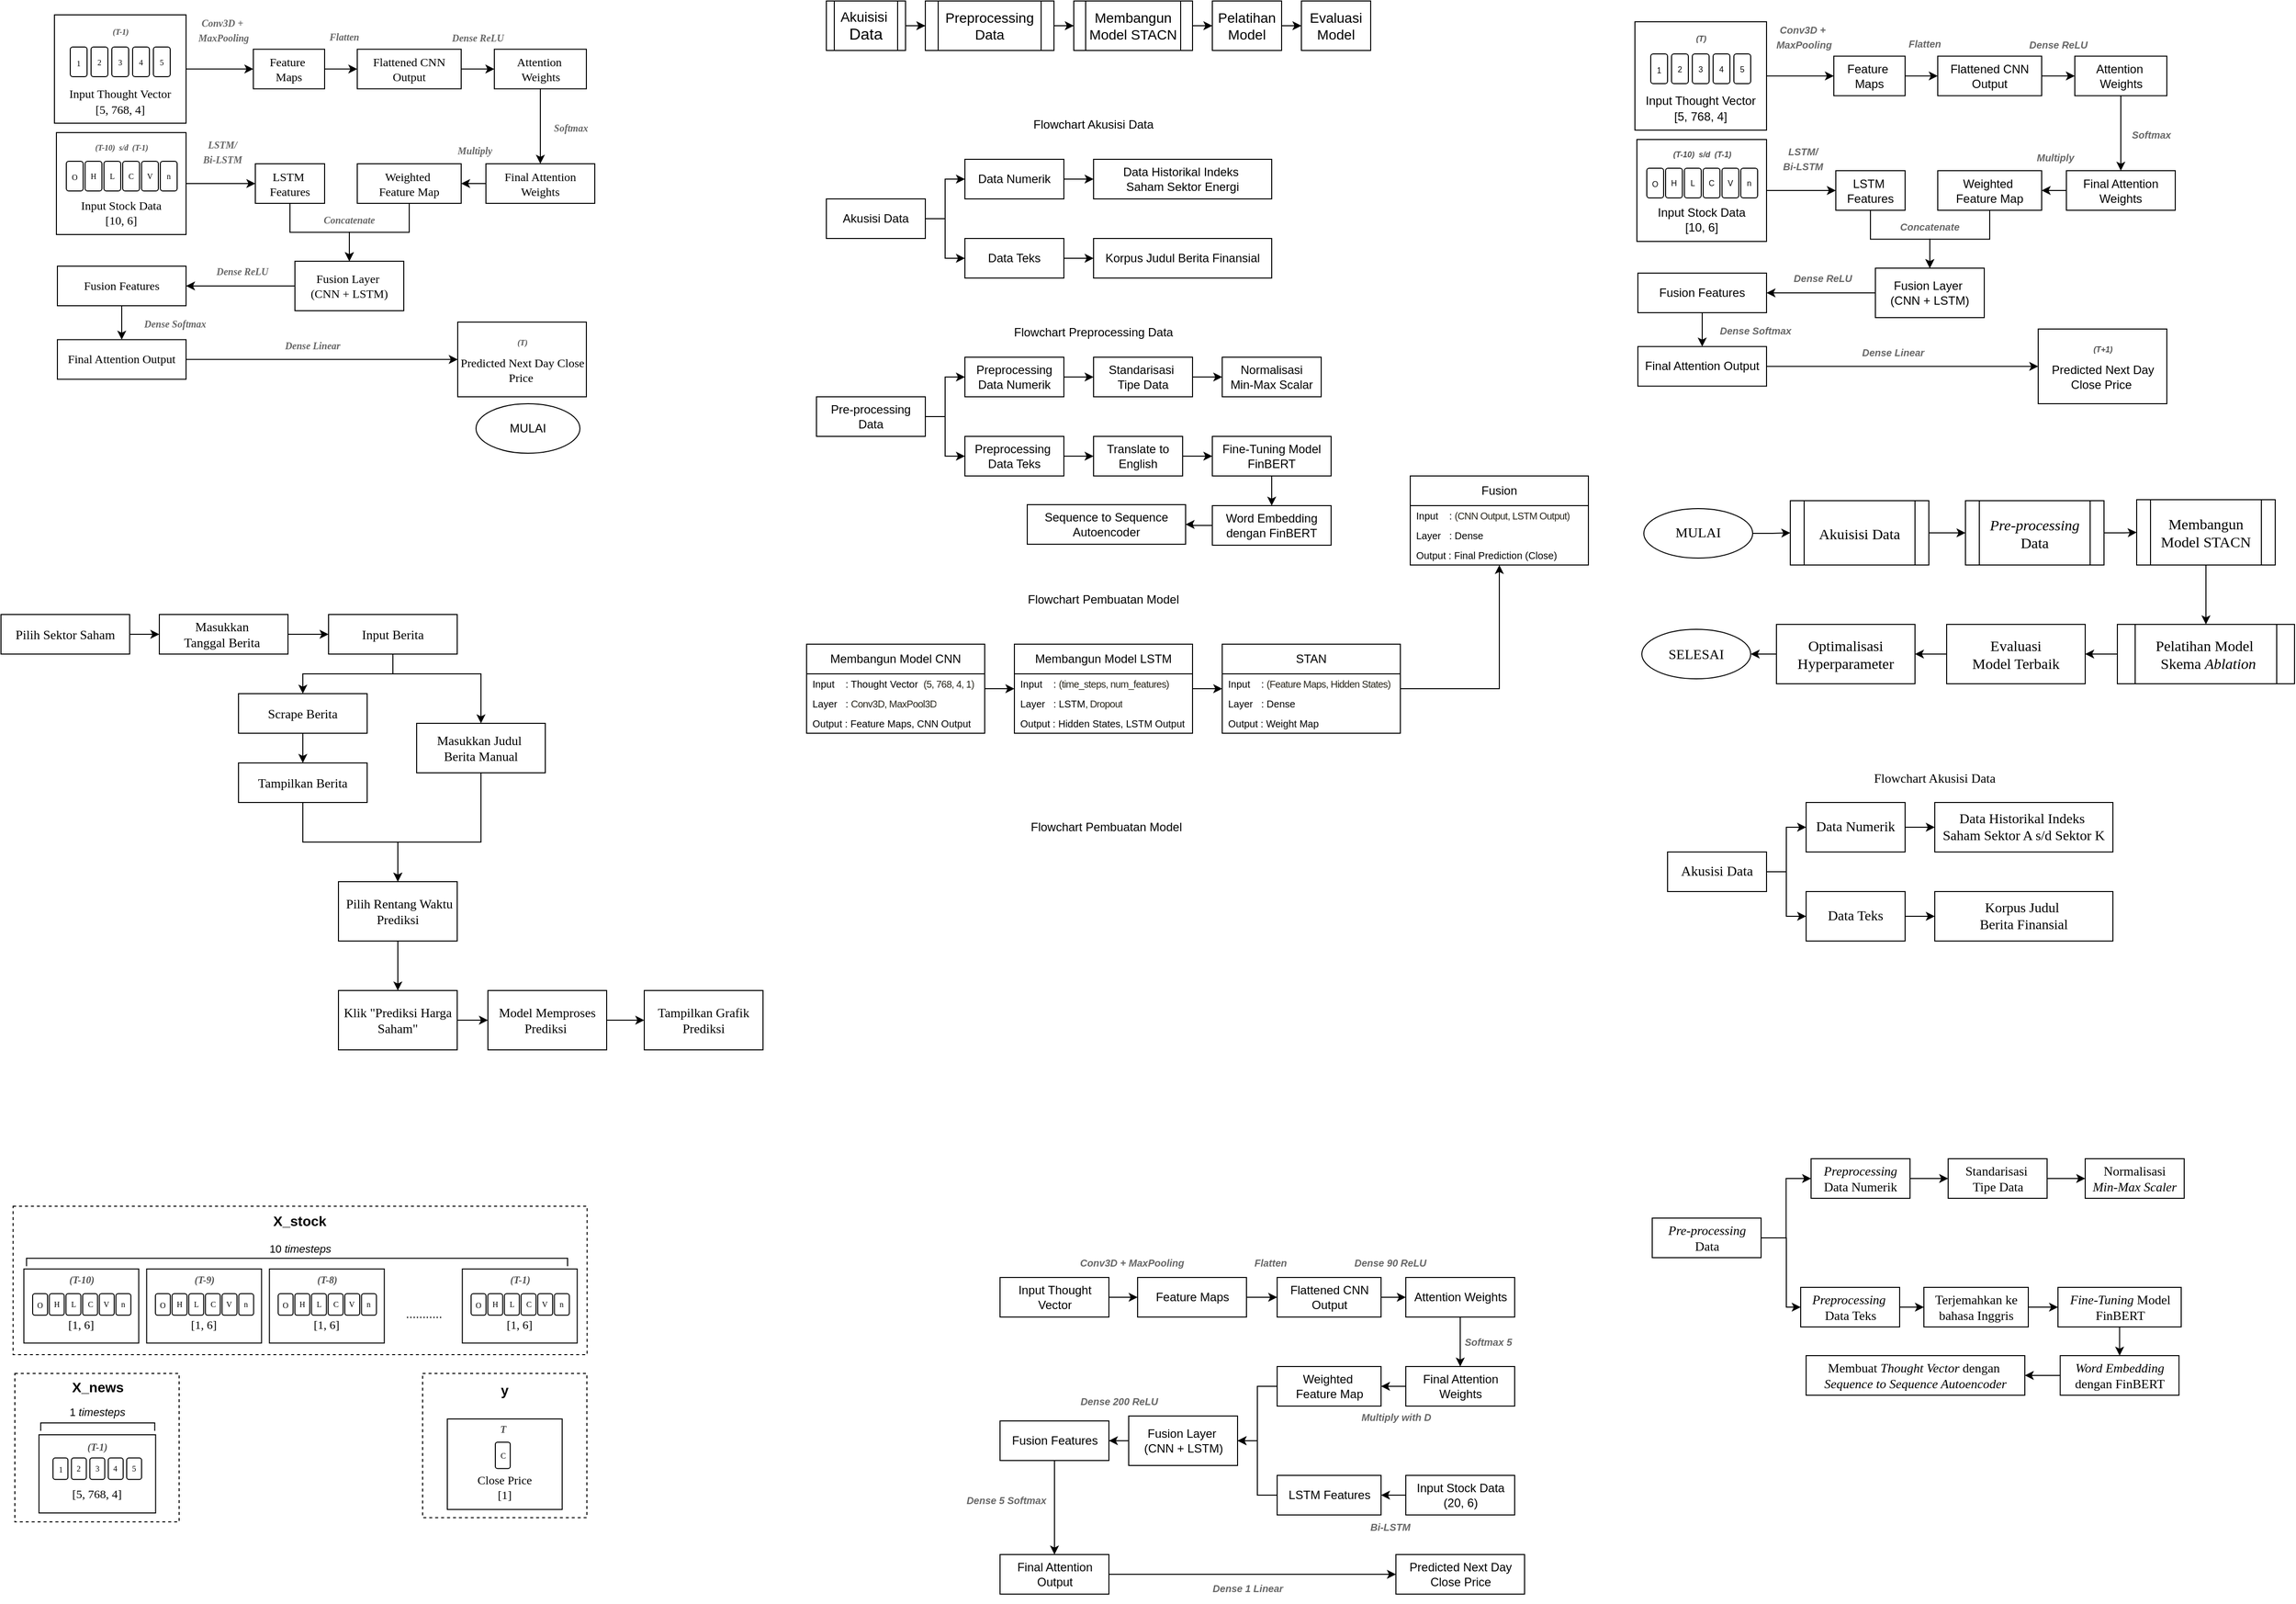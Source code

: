 <mxfile version="26.0.16">
  <diagram id="C5RBs43oDa-KdzZeNtuy" name="Page-1">
    <mxGraphModel dx="2049" dy="686" grid="1" gridSize="10" guides="1" tooltips="1" connect="1" arrows="1" fold="1" page="1" pageScale="1" pageWidth="827" pageHeight="1169" math="0" shadow="0">
      <root>
        <mxCell id="WIyWlLk6GJQsqaUBKTNV-0" />
        <mxCell id="WIyWlLk6GJQsqaUBKTNV-1" parent="WIyWlLk6GJQsqaUBKTNV-0" />
        <mxCell id="o0EvRVGlHbBRHn0yyFTL-94" value="" style="rounded=0;whiteSpace=wrap;html=1;dashed=1;" vertex="1" parent="WIyWlLk6GJQsqaUBKTNV-1">
          <mxGeometry x="-800" y="1427" width="166" height="150" as="geometry" />
        </mxCell>
        <mxCell id="HtEW1fYLS7kj6EowUiSw-17" value="" style="edgeStyle=orthogonalEdgeStyle;rounded=0;orthogonalLoop=1;jettySize=auto;html=1;" parent="WIyWlLk6GJQsqaUBKTNV-1" source="HtEW1fYLS7kj6EowUiSw-15" target="HtEW1fYLS7kj6EowUiSw-16" edge="1">
          <mxGeometry relative="1" as="geometry" />
        </mxCell>
        <mxCell id="HtEW1fYLS7kj6EowUiSw-15" value="&lt;font style=&quot;font-size: 14px;&quot;&gt;Akuisisi&amp;nbsp;&lt;/font&gt;&lt;div&gt;&lt;font size=&quot;3&quot;&gt;Data&lt;/font&gt;&lt;/div&gt;" style="shape=process;whiteSpace=wrap;html=1;backgroundOutline=1;" parent="WIyWlLk6GJQsqaUBKTNV-1" vertex="1">
          <mxGeometry x="20" y="40" width="80" height="50" as="geometry" />
        </mxCell>
        <mxCell id="HtEW1fYLS7kj6EowUiSw-19" value="" style="edgeStyle=orthogonalEdgeStyle;rounded=0;orthogonalLoop=1;jettySize=auto;html=1;" parent="WIyWlLk6GJQsqaUBKTNV-1" source="HtEW1fYLS7kj6EowUiSw-16" target="HtEW1fYLS7kj6EowUiSw-18" edge="1">
          <mxGeometry relative="1" as="geometry" />
        </mxCell>
        <mxCell id="HtEW1fYLS7kj6EowUiSw-16" value="&lt;font style=&quot;font-size: 14px;&quot;&gt;Preprocessing Data&lt;/font&gt;" style="shape=process;whiteSpace=wrap;html=1;backgroundOutline=1;" parent="WIyWlLk6GJQsqaUBKTNV-1" vertex="1">
          <mxGeometry x="120" y="40" width="130" height="50" as="geometry" />
        </mxCell>
        <mxCell id="HtEW1fYLS7kj6EowUiSw-21" value="" style="edgeStyle=orthogonalEdgeStyle;rounded=0;orthogonalLoop=1;jettySize=auto;html=1;" parent="WIyWlLk6GJQsqaUBKTNV-1" source="HtEW1fYLS7kj6EowUiSw-18" target="HtEW1fYLS7kj6EowUiSw-20" edge="1">
          <mxGeometry relative="1" as="geometry" />
        </mxCell>
        <mxCell id="HtEW1fYLS7kj6EowUiSw-18" value="&lt;font style=&quot;font-size: 14px;&quot;&gt;Membangun Model STACN&lt;/font&gt;" style="shape=process;whiteSpace=wrap;html=1;backgroundOutline=1;" parent="WIyWlLk6GJQsqaUBKTNV-1" vertex="1">
          <mxGeometry x="270" y="40" width="120" height="50" as="geometry" />
        </mxCell>
        <mxCell id="HtEW1fYLS7kj6EowUiSw-109" value="" style="edgeStyle=orthogonalEdgeStyle;rounded=0;orthogonalLoop=1;jettySize=auto;html=1;" parent="WIyWlLk6GJQsqaUBKTNV-1" source="HtEW1fYLS7kj6EowUiSw-20" target="HtEW1fYLS7kj6EowUiSw-107" edge="1">
          <mxGeometry relative="1" as="geometry" />
        </mxCell>
        <mxCell id="HtEW1fYLS7kj6EowUiSw-20" value="&lt;font style=&quot;font-size: 14px;&quot;&gt;Pelatihan&lt;/font&gt;&lt;div&gt;&lt;font style=&quot;font-size: 14px;&quot;&gt;Model&lt;/font&gt;&lt;/div&gt;" style="whiteSpace=wrap;html=1;" parent="WIyWlLk6GJQsqaUBKTNV-1" vertex="1">
          <mxGeometry x="410" y="40" width="70" height="50" as="geometry" />
        </mxCell>
        <mxCell id="HtEW1fYLS7kj6EowUiSw-35" value="Flowchart Akusisi Data" style="text;html=1;align=center;verticalAlign=middle;whiteSpace=wrap;rounded=0;" parent="WIyWlLk6GJQsqaUBKTNV-1" vertex="1">
          <mxGeometry x="150" y="150" width="280" height="30" as="geometry" />
        </mxCell>
        <mxCell id="HtEW1fYLS7kj6EowUiSw-39" style="edgeStyle=orthogonalEdgeStyle;rounded=0;orthogonalLoop=1;jettySize=auto;html=1;entryX=0;entryY=0.5;entryDx=0;entryDy=0;" parent="WIyWlLk6GJQsqaUBKTNV-1" source="HtEW1fYLS7kj6EowUiSw-36" target="HtEW1fYLS7kj6EowUiSw-37" edge="1">
          <mxGeometry relative="1" as="geometry" />
        </mxCell>
        <mxCell id="HtEW1fYLS7kj6EowUiSw-40" style="edgeStyle=orthogonalEdgeStyle;rounded=0;orthogonalLoop=1;jettySize=auto;html=1;" parent="WIyWlLk6GJQsqaUBKTNV-1" source="HtEW1fYLS7kj6EowUiSw-36" target="HtEW1fYLS7kj6EowUiSw-38" edge="1">
          <mxGeometry relative="1" as="geometry" />
        </mxCell>
        <mxCell id="HtEW1fYLS7kj6EowUiSw-36" value="Akusisi Data" style="rounded=0;whiteSpace=wrap;html=1;" parent="WIyWlLk6GJQsqaUBKTNV-1" vertex="1">
          <mxGeometry x="20" y="240" width="100" height="40" as="geometry" />
        </mxCell>
        <mxCell id="HtEW1fYLS7kj6EowUiSw-42" value="" style="edgeStyle=orthogonalEdgeStyle;rounded=0;orthogonalLoop=1;jettySize=auto;html=1;" parent="WIyWlLk6GJQsqaUBKTNV-1" source="HtEW1fYLS7kj6EowUiSw-37" target="HtEW1fYLS7kj6EowUiSw-41" edge="1">
          <mxGeometry relative="1" as="geometry" />
        </mxCell>
        <mxCell id="HtEW1fYLS7kj6EowUiSw-37" value="Data Numerik" style="rounded=0;whiteSpace=wrap;html=1;" parent="WIyWlLk6GJQsqaUBKTNV-1" vertex="1">
          <mxGeometry x="160" y="200" width="100" height="40" as="geometry" />
        </mxCell>
        <mxCell id="HtEW1fYLS7kj6EowUiSw-44" value="" style="edgeStyle=orthogonalEdgeStyle;rounded=0;orthogonalLoop=1;jettySize=auto;html=1;" parent="WIyWlLk6GJQsqaUBKTNV-1" source="HtEW1fYLS7kj6EowUiSw-38" target="HtEW1fYLS7kj6EowUiSw-43" edge="1">
          <mxGeometry relative="1" as="geometry" />
        </mxCell>
        <mxCell id="HtEW1fYLS7kj6EowUiSw-38" value="Data Teks" style="rounded=0;whiteSpace=wrap;html=1;" parent="WIyWlLk6GJQsqaUBKTNV-1" vertex="1">
          <mxGeometry x="160" y="280" width="100" height="40" as="geometry" />
        </mxCell>
        <mxCell id="HtEW1fYLS7kj6EowUiSw-41" value="Data Historikal Indeks&amp;nbsp;&lt;div&gt;Saham Sektor Energi&lt;/div&gt;" style="rounded=0;whiteSpace=wrap;html=1;" parent="WIyWlLk6GJQsqaUBKTNV-1" vertex="1">
          <mxGeometry x="290" y="200" width="180" height="40" as="geometry" />
        </mxCell>
        <mxCell id="HtEW1fYLS7kj6EowUiSw-43" value="Korpus Judul Berita Finansial" style="rounded=0;whiteSpace=wrap;html=1;" parent="WIyWlLk6GJQsqaUBKTNV-1" vertex="1">
          <mxGeometry x="290" y="280" width="180" height="40" as="geometry" />
        </mxCell>
        <mxCell id="HtEW1fYLS7kj6EowUiSw-45" value="Flowchart Preprocessing Data" style="text;html=1;align=center;verticalAlign=middle;whiteSpace=wrap;rounded=0;" parent="WIyWlLk6GJQsqaUBKTNV-1" vertex="1">
          <mxGeometry x="150" y="360" width="280" height="30" as="geometry" />
        </mxCell>
        <mxCell id="HtEW1fYLS7kj6EowUiSw-54" style="edgeStyle=orthogonalEdgeStyle;rounded=0;orthogonalLoop=1;jettySize=auto;html=1;entryX=0;entryY=0.5;entryDx=0;entryDy=0;" parent="WIyWlLk6GJQsqaUBKTNV-1" source="HtEW1fYLS7kj6EowUiSw-56" target="HtEW1fYLS7kj6EowUiSw-58" edge="1">
          <mxGeometry relative="1" as="geometry" />
        </mxCell>
        <mxCell id="HtEW1fYLS7kj6EowUiSw-55" style="edgeStyle=orthogonalEdgeStyle;rounded=0;orthogonalLoop=1;jettySize=auto;html=1;" parent="WIyWlLk6GJQsqaUBKTNV-1" source="HtEW1fYLS7kj6EowUiSw-56" target="HtEW1fYLS7kj6EowUiSw-60" edge="1">
          <mxGeometry relative="1" as="geometry" />
        </mxCell>
        <mxCell id="HtEW1fYLS7kj6EowUiSw-56" value="Pre-processing&lt;div&gt;Data&lt;/div&gt;" style="rounded=0;whiteSpace=wrap;html=1;" parent="WIyWlLk6GJQsqaUBKTNV-1" vertex="1">
          <mxGeometry x="10" y="440" width="110" height="40" as="geometry" />
        </mxCell>
        <mxCell id="HtEW1fYLS7kj6EowUiSw-57" value="" style="edgeStyle=orthogonalEdgeStyle;rounded=0;orthogonalLoop=1;jettySize=auto;html=1;" parent="WIyWlLk6GJQsqaUBKTNV-1" source="HtEW1fYLS7kj6EowUiSw-58" target="HtEW1fYLS7kj6EowUiSw-61" edge="1">
          <mxGeometry relative="1" as="geometry" />
        </mxCell>
        <mxCell id="HtEW1fYLS7kj6EowUiSw-58" value="Preprocessing Data Numerik" style="rounded=0;whiteSpace=wrap;html=1;" parent="WIyWlLk6GJQsqaUBKTNV-1" vertex="1">
          <mxGeometry x="160" y="400" width="100" height="40" as="geometry" />
        </mxCell>
        <mxCell id="HtEW1fYLS7kj6EowUiSw-59" value="" style="edgeStyle=orthogonalEdgeStyle;rounded=0;orthogonalLoop=1;jettySize=auto;html=1;" parent="WIyWlLk6GJQsqaUBKTNV-1" source="HtEW1fYLS7kj6EowUiSw-60" target="HtEW1fYLS7kj6EowUiSw-62" edge="1">
          <mxGeometry relative="1" as="geometry" />
        </mxCell>
        <mxCell id="HtEW1fYLS7kj6EowUiSw-60" value="Preprocessing&amp;nbsp;&lt;div&gt;Data Teks&lt;/div&gt;" style="rounded=0;whiteSpace=wrap;html=1;" parent="WIyWlLk6GJQsqaUBKTNV-1" vertex="1">
          <mxGeometry x="160" y="480" width="100" height="40" as="geometry" />
        </mxCell>
        <mxCell id="HtEW1fYLS7kj6EowUiSw-64" value="" style="edgeStyle=orthogonalEdgeStyle;rounded=0;orthogonalLoop=1;jettySize=auto;html=1;" parent="WIyWlLk6GJQsqaUBKTNV-1" source="HtEW1fYLS7kj6EowUiSw-61" target="HtEW1fYLS7kj6EowUiSw-63" edge="1">
          <mxGeometry relative="1" as="geometry" />
        </mxCell>
        <mxCell id="HtEW1fYLS7kj6EowUiSw-61" value="Standarisasi&amp;nbsp;&lt;div&gt;Tipe Data&lt;/div&gt;" style="rounded=0;whiteSpace=wrap;html=1;" parent="WIyWlLk6GJQsqaUBKTNV-1" vertex="1">
          <mxGeometry x="290" y="400" width="100" height="40" as="geometry" />
        </mxCell>
        <mxCell id="HtEW1fYLS7kj6EowUiSw-66" value="" style="edgeStyle=orthogonalEdgeStyle;rounded=0;orthogonalLoop=1;jettySize=auto;html=1;" parent="WIyWlLk6GJQsqaUBKTNV-1" source="HtEW1fYLS7kj6EowUiSw-62" target="HtEW1fYLS7kj6EowUiSw-65" edge="1">
          <mxGeometry relative="1" as="geometry" />
        </mxCell>
        <mxCell id="HtEW1fYLS7kj6EowUiSw-62" value="Translate to English" style="rounded=0;whiteSpace=wrap;html=1;" parent="WIyWlLk6GJQsqaUBKTNV-1" vertex="1">
          <mxGeometry x="290" y="480" width="90" height="40" as="geometry" />
        </mxCell>
        <mxCell id="HtEW1fYLS7kj6EowUiSw-63" value="Normalisasi&lt;div&gt;Min-Max Scalar&lt;/div&gt;" style="rounded=0;whiteSpace=wrap;html=1;" parent="WIyWlLk6GJQsqaUBKTNV-1" vertex="1">
          <mxGeometry x="420" y="400" width="100" height="40" as="geometry" />
        </mxCell>
        <mxCell id="HtEW1fYLS7kj6EowUiSw-68" value="" style="edgeStyle=orthogonalEdgeStyle;rounded=0;orthogonalLoop=1;jettySize=auto;html=1;" parent="WIyWlLk6GJQsqaUBKTNV-1" source="HtEW1fYLS7kj6EowUiSw-65" target="HtEW1fYLS7kj6EowUiSw-67" edge="1">
          <mxGeometry relative="1" as="geometry" />
        </mxCell>
        <mxCell id="HtEW1fYLS7kj6EowUiSw-65" value="Fine-Tuning Model FinBERT" style="rounded=0;whiteSpace=wrap;html=1;" parent="WIyWlLk6GJQsqaUBKTNV-1" vertex="1">
          <mxGeometry x="410" y="480" width="120" height="40" as="geometry" />
        </mxCell>
        <mxCell id="HtEW1fYLS7kj6EowUiSw-70" value="" style="edgeStyle=orthogonalEdgeStyle;rounded=0;orthogonalLoop=1;jettySize=auto;html=1;" parent="WIyWlLk6GJQsqaUBKTNV-1" source="HtEW1fYLS7kj6EowUiSw-67" target="HtEW1fYLS7kj6EowUiSw-69" edge="1">
          <mxGeometry relative="1" as="geometry" />
        </mxCell>
        <mxCell id="HtEW1fYLS7kj6EowUiSw-67" value="Word Embedding dengan FinBERT" style="rounded=0;whiteSpace=wrap;html=1;" parent="WIyWlLk6GJQsqaUBKTNV-1" vertex="1">
          <mxGeometry x="410" y="550" width="120" height="40" as="geometry" />
        </mxCell>
        <mxCell id="HtEW1fYLS7kj6EowUiSw-69" value="Sequence to Sequence Autoencoder" style="rounded=0;whiteSpace=wrap;html=1;" parent="WIyWlLk6GJQsqaUBKTNV-1" vertex="1">
          <mxGeometry x="223" y="549" width="160" height="40" as="geometry" />
        </mxCell>
        <mxCell id="HtEW1fYLS7kj6EowUiSw-89" value="Flowchart Pembuatan Model" style="text;html=1;align=center;verticalAlign=middle;whiteSpace=wrap;rounded=0;" parent="WIyWlLk6GJQsqaUBKTNV-1" vertex="1">
          <mxGeometry x="160" y="630" width="280" height="30" as="geometry" />
        </mxCell>
        <mxCell id="HtEW1fYLS7kj6EowUiSw-107" value="&lt;font style=&quot;font-size: 14px;&quot;&gt;Evaluasi&lt;/font&gt;&lt;div&gt;&lt;font style=&quot;font-size: 14px;&quot;&gt;Model&lt;/font&gt;&lt;/div&gt;" style="whiteSpace=wrap;html=1;" parent="WIyWlLk6GJQsqaUBKTNV-1" vertex="1">
          <mxGeometry x="500" y="40" width="70" height="50" as="geometry" />
        </mxCell>
        <mxCell id="HtEW1fYLS7kj6EowUiSw-125" value="" style="edgeStyle=orthogonalEdgeStyle;rounded=0;orthogonalLoop=1;jettySize=auto;html=1;" parent="WIyWlLk6GJQsqaUBKTNV-1" source="HtEW1fYLS7kj6EowUiSw-117" target="HtEW1fYLS7kj6EowUiSw-121" edge="1">
          <mxGeometry relative="1" as="geometry" />
        </mxCell>
        <mxCell id="HtEW1fYLS7kj6EowUiSw-117" value="Membangun Model CNN" style="swimlane;fontStyle=0;childLayout=stackLayout;horizontal=1;startSize=30;horizontalStack=0;resizeParent=1;resizeParentMax=0;resizeLast=0;collapsible=1;marginBottom=0;whiteSpace=wrap;html=1;" parent="WIyWlLk6GJQsqaUBKTNV-1" vertex="1">
          <mxGeometry y="690" width="180" height="90" as="geometry" />
        </mxCell>
        <mxCell id="HtEW1fYLS7kj6EowUiSw-118" value="&lt;font style=&quot;font-size: 10px;&quot;&gt;Input&amp;nbsp; &amp;nbsp; : Thought Vector&lt;span style=&quot;color: rgb(41, 38, 27); font-family: ui-monospace, SFMono-Regular, Menlo, Monaco, Consolas, &amp;quot;Liberation Mono&amp;quot;, &amp;quot;Courier New&amp;quot;, monospace; letter-spacing: -0.4px; white-space-collapse: preserve; background-color: rgb(255, 255, 255);&quot;&gt; &lt;/span&gt;&lt;span style=&quot;color: rgb(41, 38, 27); letter-spacing: -0.4px; white-space-collapse: preserve; background-color: rgb(255, 255, 255);&quot;&gt;&lt;font face=&quot;Helvetica&quot;&gt;(5, 768, 4, 1)&lt;/font&gt;&lt;/span&gt;&lt;/font&gt;" style="text;strokeColor=none;fillColor=none;align=left;verticalAlign=middle;spacingLeft=4;spacingRight=4;overflow=hidden;points=[[0,0.5],[1,0.5]];portConstraint=eastwest;rotatable=0;whiteSpace=wrap;html=1;" parent="HtEW1fYLS7kj6EowUiSw-117" vertex="1">
          <mxGeometry y="30" width="180" height="20" as="geometry" />
        </mxCell>
        <mxCell id="HtEW1fYLS7kj6EowUiSw-119" value="&lt;font style=&quot;font-size: 10px;&quot; face=&quot;Helvetica&quot;&gt;Layer&amp;nbsp; &amp;nbsp;:&amp;nbsp;&lt;span style=&quot;color: rgb(41, 38, 27); letter-spacing: -0.4px; white-space-collapse: preserve; background-color: rgb(255, 255, 255);&quot;&gt;Conv3D, MaxPool3D&lt;/span&gt;&lt;/font&gt;" style="text;strokeColor=none;fillColor=none;align=left;verticalAlign=middle;spacingLeft=4;spacingRight=4;overflow=hidden;points=[[0,0.5],[1,0.5]];portConstraint=eastwest;rotatable=0;whiteSpace=wrap;html=1;" parent="HtEW1fYLS7kj6EowUiSw-117" vertex="1">
          <mxGeometry y="50" width="180" height="20" as="geometry" />
        </mxCell>
        <mxCell id="HtEW1fYLS7kj6EowUiSw-120" value="&lt;font style=&quot;font-size: 10px;&quot;&gt;Output : Feature Maps,&amp;nbsp;&lt;/font&gt;&lt;span style=&quot;font-size: 10px;&quot;&gt;CNN Output&lt;/span&gt;" style="text;strokeColor=none;fillColor=none;align=left;verticalAlign=middle;spacingLeft=4;spacingRight=4;overflow=hidden;points=[[0,0.5],[1,0.5]];portConstraint=eastwest;rotatable=0;whiteSpace=wrap;html=1;" parent="HtEW1fYLS7kj6EowUiSw-117" vertex="1">
          <mxGeometry y="70" width="180" height="20" as="geometry" />
        </mxCell>
        <mxCell id="HtEW1fYLS7kj6EowUiSw-130" value="" style="edgeStyle=orthogonalEdgeStyle;rounded=0;orthogonalLoop=1;jettySize=auto;html=1;" parent="WIyWlLk6GJQsqaUBKTNV-1" source="HtEW1fYLS7kj6EowUiSw-121" target="HtEW1fYLS7kj6EowUiSw-126" edge="1">
          <mxGeometry relative="1" as="geometry" />
        </mxCell>
        <mxCell id="HtEW1fYLS7kj6EowUiSw-121" value="Membangun Model LSTM" style="swimlane;fontStyle=0;childLayout=stackLayout;horizontal=1;startSize=30;horizontalStack=0;resizeParent=1;resizeParentMax=0;resizeLast=0;collapsible=1;marginBottom=0;whiteSpace=wrap;html=1;" parent="WIyWlLk6GJQsqaUBKTNV-1" vertex="1">
          <mxGeometry x="210" y="690" width="180" height="90" as="geometry" />
        </mxCell>
        <mxCell id="HtEW1fYLS7kj6EowUiSw-122" value="&lt;font style=&quot;font-size: 10px;&quot;&gt;Input&amp;nbsp; &amp;nbsp; :&amp;nbsp;&lt;/font&gt;&lt;span style=&quot;color: rgb(41, 38, 27); letter-spacing: -0.4px; white-space-collapse: preserve; background-color: rgb(255, 255, 255);&quot;&gt;&lt;font face=&quot;Helvetica&quot; style=&quot;font-size: 10px;&quot;&gt;(time_steps, num_features)&lt;/font&gt;&lt;/span&gt;" style="text;strokeColor=none;fillColor=none;align=left;verticalAlign=middle;spacingLeft=4;spacingRight=4;overflow=hidden;points=[[0,0.5],[1,0.5]];portConstraint=eastwest;rotatable=0;whiteSpace=wrap;html=1;" parent="HtEW1fYLS7kj6EowUiSw-121" vertex="1">
          <mxGeometry y="30" width="180" height="20" as="geometry" />
        </mxCell>
        <mxCell id="HtEW1fYLS7kj6EowUiSw-123" value="&lt;font face=&quot;Helvetica&quot;&gt;Layer&amp;nbsp; &amp;nbsp;: LSTM&lt;span style=&quot;color: rgb(41, 38, 27); letter-spacing: -0.4px; white-space-collapse: preserve; background-color: rgb(255, 255, 255);&quot;&gt;, Dropout&lt;/span&gt;&lt;/font&gt;" style="text;strokeColor=none;fillColor=none;align=left;verticalAlign=middle;spacingLeft=4;spacingRight=4;overflow=hidden;points=[[0,0.5],[1,0.5]];portConstraint=eastwest;rotatable=0;whiteSpace=wrap;html=1;fontSize=10;" parent="HtEW1fYLS7kj6EowUiSw-121" vertex="1">
          <mxGeometry y="50" width="180" height="20" as="geometry" />
        </mxCell>
        <mxCell id="HtEW1fYLS7kj6EowUiSw-124" value="&lt;font face=&quot;Helvetica&quot;&gt;Output : Hidden States, LSTM Output&lt;/font&gt;" style="text;strokeColor=none;fillColor=none;align=left;verticalAlign=middle;spacingLeft=4;spacingRight=4;overflow=hidden;points=[[0,0.5],[1,0.5]];portConstraint=eastwest;rotatable=0;whiteSpace=wrap;html=1;fontSize=10;fontFamily=Times New Roman;" parent="HtEW1fYLS7kj6EowUiSw-121" vertex="1">
          <mxGeometry y="70" width="180" height="20" as="geometry" />
        </mxCell>
        <mxCell id="HtEW1fYLS7kj6EowUiSw-135" value="" style="edgeStyle=orthogonalEdgeStyle;rounded=0;orthogonalLoop=1;jettySize=auto;html=1;" parent="WIyWlLk6GJQsqaUBKTNV-1" source="HtEW1fYLS7kj6EowUiSw-126" target="HtEW1fYLS7kj6EowUiSw-131" edge="1">
          <mxGeometry relative="1" as="geometry" />
        </mxCell>
        <mxCell id="HtEW1fYLS7kj6EowUiSw-126" value="STAN" style="swimlane;fontStyle=0;childLayout=stackLayout;horizontal=1;startSize=30;horizontalStack=0;resizeParent=1;resizeParentMax=0;resizeLast=0;collapsible=1;marginBottom=0;whiteSpace=wrap;html=1;" parent="WIyWlLk6GJQsqaUBKTNV-1" vertex="1">
          <mxGeometry x="420" y="690" width="180" height="90" as="geometry" />
        </mxCell>
        <mxCell id="HtEW1fYLS7kj6EowUiSw-127" value="&lt;font style=&quot;font-size: 10px;&quot;&gt;Input&amp;nbsp; &amp;nbsp; :&amp;nbsp;&lt;/font&gt;&lt;span style=&quot;color: rgb(41, 38, 27); letter-spacing: -0.4px; white-space-collapse: preserve; background-color: rgb(255, 255, 255);&quot;&gt;&lt;font face=&quot;Helvetica&quot; style=&quot;font-size: 10px;&quot;&gt;(Feature Maps, Hidden States)&lt;/font&gt;&lt;/span&gt;" style="text;strokeColor=none;fillColor=none;align=left;verticalAlign=middle;spacingLeft=4;spacingRight=4;overflow=hidden;points=[[0,0.5],[1,0.5]];portConstraint=eastwest;rotatable=0;whiteSpace=wrap;html=1;" parent="HtEW1fYLS7kj6EowUiSw-126" vertex="1">
          <mxGeometry y="30" width="180" height="20" as="geometry" />
        </mxCell>
        <mxCell id="HtEW1fYLS7kj6EowUiSw-128" value="&lt;font face=&quot;Helvetica&quot;&gt;Layer&amp;nbsp; &amp;nbsp;: Dense&lt;/font&gt;" style="text;strokeColor=none;fillColor=none;align=left;verticalAlign=middle;spacingLeft=4;spacingRight=4;overflow=hidden;points=[[0,0.5],[1,0.5]];portConstraint=eastwest;rotatable=0;whiteSpace=wrap;html=1;fontSize=10;" parent="HtEW1fYLS7kj6EowUiSw-126" vertex="1">
          <mxGeometry y="50" width="180" height="20" as="geometry" />
        </mxCell>
        <mxCell id="HtEW1fYLS7kj6EowUiSw-129" value="&lt;font&gt;Output : Weight Map&lt;/font&gt;" style="text;strokeColor=none;fillColor=none;align=left;verticalAlign=middle;spacingLeft=4;spacingRight=4;overflow=hidden;points=[[0,0.5],[1,0.5]];portConstraint=eastwest;rotatable=0;whiteSpace=wrap;html=1;fontSize=10;" parent="HtEW1fYLS7kj6EowUiSw-126" vertex="1">
          <mxGeometry y="70" width="180" height="20" as="geometry" />
        </mxCell>
        <mxCell id="HtEW1fYLS7kj6EowUiSw-131" value="Fusion" style="swimlane;fontStyle=0;childLayout=stackLayout;horizontal=1;startSize=30;horizontalStack=0;resizeParent=1;resizeParentMax=0;resizeLast=0;collapsible=1;marginBottom=0;whiteSpace=wrap;html=1;" parent="WIyWlLk6GJQsqaUBKTNV-1" vertex="1">
          <mxGeometry x="610" y="520" width="180" height="90" as="geometry" />
        </mxCell>
        <mxCell id="HtEW1fYLS7kj6EowUiSw-132" value="&lt;font style=&quot;font-size: 10px;&quot;&gt;Input&amp;nbsp; &amp;nbsp; :&amp;nbsp;&lt;/font&gt;&lt;span style=&quot;color: rgb(41, 38, 27); letter-spacing: -0.4px; white-space-collapse: preserve; background-color: rgb(255, 255, 255);&quot;&gt;&lt;font face=&quot;Helvetica&quot; style=&quot;font-size: 10px;&quot;&gt;(CNN Output, LSTM Output)&lt;/font&gt;&lt;/span&gt;" style="text;strokeColor=none;fillColor=none;align=left;verticalAlign=middle;spacingLeft=4;spacingRight=4;overflow=hidden;points=[[0,0.5],[1,0.5]];portConstraint=eastwest;rotatable=0;whiteSpace=wrap;html=1;" parent="HtEW1fYLS7kj6EowUiSw-131" vertex="1">
          <mxGeometry y="30" width="180" height="20" as="geometry" />
        </mxCell>
        <mxCell id="HtEW1fYLS7kj6EowUiSw-133" value="&lt;font face=&quot;Helvetica&quot;&gt;Layer&amp;nbsp; &amp;nbsp;: Dense&lt;/font&gt;" style="text;strokeColor=none;fillColor=none;align=left;verticalAlign=middle;spacingLeft=4;spacingRight=4;overflow=hidden;points=[[0,0.5],[1,0.5]];portConstraint=eastwest;rotatable=0;whiteSpace=wrap;html=1;fontSize=10;" parent="HtEW1fYLS7kj6EowUiSw-131" vertex="1">
          <mxGeometry y="50" width="180" height="20" as="geometry" />
        </mxCell>
        <mxCell id="HtEW1fYLS7kj6EowUiSw-134" value="&lt;font&gt;Output : Final Prediction (Close)&lt;/font&gt;" style="text;strokeColor=none;fillColor=none;align=left;verticalAlign=middle;spacingLeft=4;spacingRight=4;overflow=hidden;points=[[0,0.5],[1,0.5]];portConstraint=eastwest;rotatable=0;whiteSpace=wrap;html=1;fontSize=10;" parent="HtEW1fYLS7kj6EowUiSw-131" vertex="1">
          <mxGeometry y="70" width="180" height="20" as="geometry" />
        </mxCell>
        <mxCell id="HtEW1fYLS7kj6EowUiSw-136" value="Flowchart Pembuatan Model" style="text;html=1;align=center;verticalAlign=middle;whiteSpace=wrap;rounded=0;" parent="WIyWlLk6GJQsqaUBKTNV-1" vertex="1">
          <mxGeometry x="163" y="860" width="280" height="30" as="geometry" />
        </mxCell>
        <mxCell id="8f97VUcGHPzPJ5FAFEIg-3" value="" style="edgeStyle=orthogonalEdgeStyle;rounded=0;orthogonalLoop=1;jettySize=auto;html=1;" parent="WIyWlLk6GJQsqaUBKTNV-1" source="8f97VUcGHPzPJ5FAFEIg-0" target="8f97VUcGHPzPJ5FAFEIg-2" edge="1">
          <mxGeometry relative="1" as="geometry" />
        </mxCell>
        <mxCell id="8f97VUcGHPzPJ5FAFEIg-0" value="Input Thought Vector" style="rounded=0;whiteSpace=wrap;html=1;" parent="WIyWlLk6GJQsqaUBKTNV-1" vertex="1">
          <mxGeometry x="195.5" y="1330" width="110" height="40" as="geometry" />
        </mxCell>
        <mxCell id="8f97VUcGHPzPJ5FAFEIg-23" value="" style="edgeStyle=orthogonalEdgeStyle;rounded=0;orthogonalLoop=1;jettySize=auto;html=1;" parent="WIyWlLk6GJQsqaUBKTNV-1" source="8f97VUcGHPzPJ5FAFEIg-2" target="8f97VUcGHPzPJ5FAFEIg-4" edge="1">
          <mxGeometry relative="1" as="geometry" />
        </mxCell>
        <mxCell id="8f97VUcGHPzPJ5FAFEIg-2" value="Feature Maps" style="rounded=0;whiteSpace=wrap;html=1;" parent="WIyWlLk6GJQsqaUBKTNV-1" vertex="1">
          <mxGeometry x="334.5" y="1330" width="110" height="40" as="geometry" />
        </mxCell>
        <mxCell id="8f97VUcGHPzPJ5FAFEIg-25" value="" style="edgeStyle=orthogonalEdgeStyle;rounded=0;orthogonalLoop=1;jettySize=auto;html=1;" parent="WIyWlLk6GJQsqaUBKTNV-1" source="8f97VUcGHPzPJ5FAFEIg-4" target="8f97VUcGHPzPJ5FAFEIg-5" edge="1">
          <mxGeometry relative="1" as="geometry" />
        </mxCell>
        <mxCell id="8f97VUcGHPzPJ5FAFEIg-4" value="Flattened CNN Output" style="rounded=0;whiteSpace=wrap;html=1;" parent="WIyWlLk6GJQsqaUBKTNV-1" vertex="1">
          <mxGeometry x="475.5" y="1330" width="105" height="40" as="geometry" />
        </mxCell>
        <mxCell id="8f97VUcGHPzPJ5FAFEIg-26" value="" style="edgeStyle=orthogonalEdgeStyle;rounded=0;orthogonalLoop=1;jettySize=auto;html=1;" parent="WIyWlLk6GJQsqaUBKTNV-1" source="8f97VUcGHPzPJ5FAFEIg-5" target="8f97VUcGHPzPJ5FAFEIg-6" edge="1">
          <mxGeometry relative="1" as="geometry" />
        </mxCell>
        <mxCell id="8f97VUcGHPzPJ5FAFEIg-5" value="Attention Weights" style="rounded=0;whiteSpace=wrap;html=1;" parent="WIyWlLk6GJQsqaUBKTNV-1" vertex="1">
          <mxGeometry x="605.5" y="1330" width="110" height="40" as="geometry" />
        </mxCell>
        <mxCell id="8f97VUcGHPzPJ5FAFEIg-27" value="" style="edgeStyle=orthogonalEdgeStyle;rounded=0;orthogonalLoop=1;jettySize=auto;html=1;" parent="WIyWlLk6GJQsqaUBKTNV-1" source="8f97VUcGHPzPJ5FAFEIg-6" target="8f97VUcGHPzPJ5FAFEIg-7" edge="1">
          <mxGeometry relative="1" as="geometry" />
        </mxCell>
        <mxCell id="8f97VUcGHPzPJ5FAFEIg-6" value="Final Attention Weights" style="rounded=0;whiteSpace=wrap;html=1;" parent="WIyWlLk6GJQsqaUBKTNV-1" vertex="1">
          <mxGeometry x="605.5" y="1420" width="110" height="40" as="geometry" />
        </mxCell>
        <mxCell id="8f97VUcGHPzPJ5FAFEIg-7" value="Weighted&amp;nbsp;&lt;div&gt;Feature Map&lt;/div&gt;" style="rounded=0;whiteSpace=wrap;html=1;" parent="WIyWlLk6GJQsqaUBKTNV-1" vertex="1">
          <mxGeometry x="475.5" y="1420" width="105" height="40" as="geometry" />
        </mxCell>
        <mxCell id="8f97VUcGHPzPJ5FAFEIg-29" value="" style="edgeStyle=orthogonalEdgeStyle;rounded=0;orthogonalLoop=1;jettySize=auto;html=1;" parent="WIyWlLk6GJQsqaUBKTNV-1" source="8f97VUcGHPzPJ5FAFEIg-8" target="8f97VUcGHPzPJ5FAFEIg-9" edge="1">
          <mxGeometry relative="1" as="geometry" />
        </mxCell>
        <mxCell id="8f97VUcGHPzPJ5FAFEIg-8" value="Input Stock Data (20, 6)" style="rounded=0;whiteSpace=wrap;html=1;" parent="WIyWlLk6GJQsqaUBKTNV-1" vertex="1">
          <mxGeometry x="605.5" y="1530" width="110" height="40" as="geometry" />
        </mxCell>
        <mxCell id="8f97VUcGHPzPJ5FAFEIg-9" value="LSTM Features" style="rounded=0;whiteSpace=wrap;html=1;" parent="WIyWlLk6GJQsqaUBKTNV-1" vertex="1">
          <mxGeometry x="475.5" y="1530" width="105" height="40" as="geometry" />
        </mxCell>
        <mxCell id="8f97VUcGHPzPJ5FAFEIg-33" value="" style="edgeStyle=orthogonalEdgeStyle;rounded=0;orthogonalLoop=1;jettySize=auto;html=1;" parent="WIyWlLk6GJQsqaUBKTNV-1" source="8f97VUcGHPzPJ5FAFEIg-10" target="8f97VUcGHPzPJ5FAFEIg-11" edge="1">
          <mxGeometry relative="1" as="geometry" />
        </mxCell>
        <mxCell id="8f97VUcGHPzPJ5FAFEIg-10" value="Fusion Layer&amp;nbsp;&lt;div&gt;(CNN + LSTM)&lt;/div&gt;" style="rounded=0;whiteSpace=wrap;html=1;" parent="WIyWlLk6GJQsqaUBKTNV-1" vertex="1">
          <mxGeometry x="325.5" y="1470" width="110" height="50" as="geometry" />
        </mxCell>
        <mxCell id="8f97VUcGHPzPJ5FAFEIg-34" value="" style="edgeStyle=orthogonalEdgeStyle;rounded=0;orthogonalLoop=1;jettySize=auto;html=1;" parent="WIyWlLk6GJQsqaUBKTNV-1" source="8f97VUcGHPzPJ5FAFEIg-11" target="8f97VUcGHPzPJ5FAFEIg-12" edge="1">
          <mxGeometry relative="1" as="geometry" />
        </mxCell>
        <mxCell id="8f97VUcGHPzPJ5FAFEIg-11" value="Fusion Features" style="rounded=0;whiteSpace=wrap;html=1;" parent="WIyWlLk6GJQsqaUBKTNV-1" vertex="1">
          <mxGeometry x="195.5" y="1475" width="110" height="40" as="geometry" />
        </mxCell>
        <mxCell id="8f97VUcGHPzPJ5FAFEIg-35" value="" style="edgeStyle=orthogonalEdgeStyle;rounded=0;orthogonalLoop=1;jettySize=auto;html=1;" parent="WIyWlLk6GJQsqaUBKTNV-1" source="8f97VUcGHPzPJ5FAFEIg-12" target="8f97VUcGHPzPJ5FAFEIg-13" edge="1">
          <mxGeometry relative="1" as="geometry" />
        </mxCell>
        <mxCell id="8f97VUcGHPzPJ5FAFEIg-12" value="Final Attention Output" style="rounded=0;whiteSpace=wrap;html=1;" parent="WIyWlLk6GJQsqaUBKTNV-1" vertex="1">
          <mxGeometry x="195.5" y="1610" width="110" height="40" as="geometry" />
        </mxCell>
        <mxCell id="8f97VUcGHPzPJ5FAFEIg-13" value="Predicted Next Day Close Price" style="rounded=0;whiteSpace=wrap;html=1;" parent="WIyWlLk6GJQsqaUBKTNV-1" vertex="1">
          <mxGeometry x="595.5" y="1610" width="130" height="40" as="geometry" />
        </mxCell>
        <mxCell id="8f97VUcGHPzPJ5FAFEIg-14" value="&lt;font style=&quot;color: rgb(102, 102, 102); font-size: 10px;&quot;&gt;&lt;b style=&quot;&quot;&gt;&lt;i&gt;Conv3D + MaxPooling&lt;/i&gt;&lt;/b&gt;&lt;/font&gt;" style="text;html=1;align=center;verticalAlign=middle;whiteSpace=wrap;rounded=0;" parent="WIyWlLk6GJQsqaUBKTNV-1" vertex="1">
          <mxGeometry x="258.5" y="1300" width="140" height="30" as="geometry" />
        </mxCell>
        <mxCell id="8f97VUcGHPzPJ5FAFEIg-15" value="&lt;font style=&quot;font-size: 10px; color: rgb(102, 102, 102);&quot;&gt;&lt;b&gt;&lt;i&gt;Flatten&lt;/i&gt;&lt;/b&gt;&lt;/font&gt;" style="text;html=1;align=center;verticalAlign=middle;whiteSpace=wrap;rounded=0;" parent="WIyWlLk6GJQsqaUBKTNV-1" vertex="1">
          <mxGeometry x="398.5" y="1300" width="140" height="30" as="geometry" />
        </mxCell>
        <mxCell id="8f97VUcGHPzPJ5FAFEIg-16" value="&lt;b&gt;&lt;i&gt;&lt;font style=&quot;font-size: 10px; color: light-dark(rgb(102, 102, 102), rgb(255, 255, 255));&quot;&gt;Dense 90 ReLU&lt;/font&gt;&lt;/i&gt;&lt;/b&gt;" style="text;html=1;align=center;verticalAlign=middle;whiteSpace=wrap;rounded=0;" parent="WIyWlLk6GJQsqaUBKTNV-1" vertex="1">
          <mxGeometry x="519.5" y="1300" width="140" height="30" as="geometry" />
        </mxCell>
        <mxCell id="8f97VUcGHPzPJ5FAFEIg-17" value="&lt;b&gt;&lt;i&gt;&lt;font style=&quot;font-size: 10px; color: rgb(102, 102, 102);&quot;&gt;Softmax 5&lt;/font&gt;&lt;/i&gt;&lt;/b&gt;" style="text;html=1;align=center;verticalAlign=middle;whiteSpace=wrap;rounded=0;" parent="WIyWlLk6GJQsqaUBKTNV-1" vertex="1">
          <mxGeometry x="618.5" y="1380" width="140" height="30" as="geometry" />
        </mxCell>
        <mxCell id="8f97VUcGHPzPJ5FAFEIg-18" value="&lt;b&gt;&lt;i&gt;&lt;font style=&quot;font-size: 10px; color: rgb(102, 102, 102);&quot;&gt;Multiply with D&lt;/font&gt;&lt;/i&gt;&lt;/b&gt;" style="text;html=1;align=center;verticalAlign=middle;whiteSpace=wrap;rounded=0;" parent="WIyWlLk6GJQsqaUBKTNV-1" vertex="1">
          <mxGeometry x="525.5" y="1456" width="140" height="30" as="geometry" />
        </mxCell>
        <mxCell id="8f97VUcGHPzPJ5FAFEIg-19" value="&lt;b&gt;&lt;i&gt;&lt;font style=&quot;font-size: 10px; color: rgb(102, 102, 102);&quot;&gt;Bi-LSTM&lt;/font&gt;&lt;/i&gt;&lt;/b&gt;" style="text;html=1;align=center;verticalAlign=middle;whiteSpace=wrap;rounded=0;" parent="WIyWlLk6GJQsqaUBKTNV-1" vertex="1">
          <mxGeometry x="519.5" y="1567" width="140" height="30" as="geometry" />
        </mxCell>
        <mxCell id="8f97VUcGHPzPJ5FAFEIg-20" value="&lt;b&gt;&lt;i&gt;&lt;font style=&quot;font-size: 10px; color: rgb(102, 102, 102);&quot;&gt;Dense 200 ReLU&lt;/font&gt;&lt;/i&gt;&lt;/b&gt;" style="text;html=1;align=center;verticalAlign=middle;whiteSpace=wrap;rounded=0;" parent="WIyWlLk6GJQsqaUBKTNV-1" vertex="1">
          <mxGeometry x="245.5" y="1440" width="140" height="30" as="geometry" />
        </mxCell>
        <mxCell id="8f97VUcGHPzPJ5FAFEIg-21" value="&lt;font style=&quot;font-size: 10px; color: rgb(102, 102, 102);&quot;&gt;&lt;b&gt;&lt;i&gt;Dense 5 Softmax&lt;/i&gt;&lt;/b&gt;&lt;/font&gt;" style="text;html=1;align=center;verticalAlign=middle;whiteSpace=wrap;rounded=0;" parent="WIyWlLk6GJQsqaUBKTNV-1" vertex="1">
          <mxGeometry x="131.5" y="1540" width="140" height="30" as="geometry" />
        </mxCell>
        <mxCell id="8f97VUcGHPzPJ5FAFEIg-22" value="&lt;b&gt;&lt;i&gt;&lt;font style=&quot;font-size: 10px; color: rgb(102, 102, 102);&quot;&gt;Dense 1 Linear&lt;/font&gt;&lt;/i&gt;&lt;/b&gt;" style="text;html=1;align=center;verticalAlign=middle;whiteSpace=wrap;rounded=0;" parent="WIyWlLk6GJQsqaUBKTNV-1" vertex="1">
          <mxGeometry x="375.5" y="1629" width="140" height="30" as="geometry" />
        </mxCell>
        <mxCell id="8f97VUcGHPzPJ5FAFEIg-31" style="edgeStyle=orthogonalEdgeStyle;rounded=0;orthogonalLoop=1;jettySize=auto;html=1;entryX=1;entryY=0.5;entryDx=0;entryDy=0;" parent="WIyWlLk6GJQsqaUBKTNV-1" source="8f97VUcGHPzPJ5FAFEIg-7" target="8f97VUcGHPzPJ5FAFEIg-10" edge="1">
          <mxGeometry relative="1" as="geometry">
            <Array as="points">
              <mxPoint x="455.5" y="1440" />
              <mxPoint x="455.5" y="1495" />
            </Array>
          </mxGeometry>
        </mxCell>
        <mxCell id="8f97VUcGHPzPJ5FAFEIg-32" style="edgeStyle=orthogonalEdgeStyle;rounded=0;orthogonalLoop=1;jettySize=auto;html=1;entryX=1;entryY=0.5;entryDx=0;entryDy=0;exitX=0;exitY=0.5;exitDx=0;exitDy=0;" parent="WIyWlLk6GJQsqaUBKTNV-1" source="8f97VUcGHPzPJ5FAFEIg-9" target="8f97VUcGHPzPJ5FAFEIg-10" edge="1">
          <mxGeometry relative="1" as="geometry">
            <mxPoint x="488.17" y="1569.5" as="sourcePoint" />
            <mxPoint x="445.5" y="1510" as="targetPoint" />
            <Array as="points">
              <mxPoint x="455.5" y="1550" />
              <mxPoint x="455.5" y="1495" />
            </Array>
          </mxGeometry>
        </mxCell>
        <mxCell id="8f97VUcGHPzPJ5FAFEIg-37" value="" style="edgeStyle=orthogonalEdgeStyle;rounded=0;orthogonalLoop=1;jettySize=auto;html=1;" parent="WIyWlLk6GJQsqaUBKTNV-1" source="8f97VUcGHPzPJ5FAFEIg-38" target="8f97VUcGHPzPJ5FAFEIg-40" edge="1">
          <mxGeometry relative="1" as="geometry" />
        </mxCell>
        <mxCell id="8f97VUcGHPzPJ5FAFEIg-39" value="" style="edgeStyle=orthogonalEdgeStyle;rounded=0;orthogonalLoop=1;jettySize=auto;html=1;" parent="WIyWlLk6GJQsqaUBKTNV-1" source="8f97VUcGHPzPJ5FAFEIg-40" target="8f97VUcGHPzPJ5FAFEIg-42" edge="1">
          <mxGeometry relative="1" as="geometry" />
        </mxCell>
        <mxCell id="8f97VUcGHPzPJ5FAFEIg-40" value="Feature&amp;nbsp;&lt;div&gt;Maps&lt;/div&gt;" style="rounded=0;whiteSpace=wrap;html=1;" parent="WIyWlLk6GJQsqaUBKTNV-1" vertex="1">
          <mxGeometry x="1038" y="95.75" width="72" height="40" as="geometry" />
        </mxCell>
        <mxCell id="8f97VUcGHPzPJ5FAFEIg-41" value="" style="edgeStyle=orthogonalEdgeStyle;rounded=0;orthogonalLoop=1;jettySize=auto;html=1;" parent="WIyWlLk6GJQsqaUBKTNV-1" source="8f97VUcGHPzPJ5FAFEIg-42" target="8f97VUcGHPzPJ5FAFEIg-44" edge="1">
          <mxGeometry relative="1" as="geometry" />
        </mxCell>
        <mxCell id="8f97VUcGHPzPJ5FAFEIg-42" value="Flattened CNN Output" style="rounded=0;whiteSpace=wrap;html=1;" parent="WIyWlLk6GJQsqaUBKTNV-1" vertex="1">
          <mxGeometry x="1143" y="95.75" width="105" height="40" as="geometry" />
        </mxCell>
        <mxCell id="8f97VUcGHPzPJ5FAFEIg-43" value="" style="edgeStyle=orthogonalEdgeStyle;rounded=0;orthogonalLoop=1;jettySize=auto;html=1;" parent="WIyWlLk6GJQsqaUBKTNV-1" source="8f97VUcGHPzPJ5FAFEIg-44" target="8f97VUcGHPzPJ5FAFEIg-46" edge="1">
          <mxGeometry relative="1" as="geometry" />
        </mxCell>
        <mxCell id="8f97VUcGHPzPJ5FAFEIg-44" value="Attention&amp;nbsp;&lt;div&gt;Weights&lt;/div&gt;" style="rounded=0;whiteSpace=wrap;html=1;" parent="WIyWlLk6GJQsqaUBKTNV-1" vertex="1">
          <mxGeometry x="1281.5" y="95.75" width="93" height="40" as="geometry" />
        </mxCell>
        <mxCell id="8f97VUcGHPzPJ5FAFEIg-45" value="" style="edgeStyle=orthogonalEdgeStyle;rounded=0;orthogonalLoop=1;jettySize=auto;html=1;" parent="WIyWlLk6GJQsqaUBKTNV-1" source="8f97VUcGHPzPJ5FAFEIg-46" target="8f97VUcGHPzPJ5FAFEIg-47" edge="1">
          <mxGeometry relative="1" as="geometry" />
        </mxCell>
        <mxCell id="8f97VUcGHPzPJ5FAFEIg-46" value="Final Attention Weights" style="rounded=0;whiteSpace=wrap;html=1;" parent="WIyWlLk6GJQsqaUBKTNV-1" vertex="1">
          <mxGeometry x="1273" y="211.5" width="110" height="40" as="geometry" />
        </mxCell>
        <mxCell id="8f97VUcGHPzPJ5FAFEIg-73" style="edgeStyle=orthogonalEdgeStyle;rounded=0;orthogonalLoop=1;jettySize=auto;html=1;entryX=0.5;entryY=0;entryDx=0;entryDy=0;" parent="WIyWlLk6GJQsqaUBKTNV-1" source="8f97VUcGHPzPJ5FAFEIg-47" target="8f97VUcGHPzPJ5FAFEIg-52" edge="1">
          <mxGeometry relative="1" as="geometry" />
        </mxCell>
        <mxCell id="8f97VUcGHPzPJ5FAFEIg-47" value="Weighted&amp;nbsp;&lt;div&gt;Feature Map&lt;/div&gt;" style="rounded=0;whiteSpace=wrap;html=1;" parent="WIyWlLk6GJQsqaUBKTNV-1" vertex="1">
          <mxGeometry x="1143" y="211.5" width="105" height="40" as="geometry" />
        </mxCell>
        <mxCell id="8f97VUcGHPzPJ5FAFEIg-48" value="" style="edgeStyle=orthogonalEdgeStyle;rounded=0;orthogonalLoop=1;jettySize=auto;html=1;" parent="WIyWlLk6GJQsqaUBKTNV-1" source="8f97VUcGHPzPJ5FAFEIg-49" target="8f97VUcGHPzPJ5FAFEIg-50" edge="1">
          <mxGeometry relative="1" as="geometry" />
        </mxCell>
        <mxCell id="8f97VUcGHPzPJ5FAFEIg-49" value="Input Stock Data&lt;div&gt;&lt;span style=&quot;background-color: transparent; color: light-dark(rgb(0, 0, 0), rgb(255, 255, 255));&quot;&gt;[10, 6]&lt;/span&gt;&lt;/div&gt;" style="rounded=0;whiteSpace=wrap;html=1;verticalAlign=bottom;spacingBottom=5;" parent="WIyWlLk6GJQsqaUBKTNV-1" vertex="1">
          <mxGeometry x="839" y="180" width="131" height="103" as="geometry" />
        </mxCell>
        <mxCell id="8f97VUcGHPzPJ5FAFEIg-71" style="edgeStyle=orthogonalEdgeStyle;rounded=0;orthogonalLoop=1;jettySize=auto;html=1;" parent="WIyWlLk6GJQsqaUBKTNV-1" source="8f97VUcGHPzPJ5FAFEIg-50" target="8f97VUcGHPzPJ5FAFEIg-52" edge="1">
          <mxGeometry relative="1" as="geometry" />
        </mxCell>
        <mxCell id="8f97VUcGHPzPJ5FAFEIg-50" value="LSTM&amp;nbsp;&lt;div&gt;Features&lt;/div&gt;" style="rounded=0;whiteSpace=wrap;html=1;" parent="WIyWlLk6GJQsqaUBKTNV-1" vertex="1">
          <mxGeometry x="1040" y="211.5" width="70" height="40" as="geometry" />
        </mxCell>
        <mxCell id="8f97VUcGHPzPJ5FAFEIg-51" value="" style="edgeStyle=orthogonalEdgeStyle;rounded=0;orthogonalLoop=1;jettySize=auto;html=1;" parent="WIyWlLk6GJQsqaUBKTNV-1" source="8f97VUcGHPzPJ5FAFEIg-52" target="8f97VUcGHPzPJ5FAFEIg-54" edge="1">
          <mxGeometry relative="1" as="geometry" />
        </mxCell>
        <mxCell id="8f97VUcGHPzPJ5FAFEIg-52" value="Fusion Layer&amp;nbsp;&lt;div&gt;(CNN + LSTM)&lt;/div&gt;" style="rounded=0;whiteSpace=wrap;html=1;" parent="WIyWlLk6GJQsqaUBKTNV-1" vertex="1">
          <mxGeometry x="1080" y="310" width="110" height="50" as="geometry" />
        </mxCell>
        <mxCell id="8f97VUcGHPzPJ5FAFEIg-53" value="" style="edgeStyle=orthogonalEdgeStyle;rounded=0;orthogonalLoop=1;jettySize=auto;html=1;" parent="WIyWlLk6GJQsqaUBKTNV-1" source="8f97VUcGHPzPJ5FAFEIg-54" target="8f97VUcGHPzPJ5FAFEIg-56" edge="1">
          <mxGeometry relative="1" as="geometry" />
        </mxCell>
        <mxCell id="8f97VUcGHPzPJ5FAFEIg-54" value="Fusion Features" style="rounded=0;whiteSpace=wrap;html=1;" parent="WIyWlLk6GJQsqaUBKTNV-1" vertex="1">
          <mxGeometry x="840" y="315" width="130" height="40" as="geometry" />
        </mxCell>
        <mxCell id="8f97VUcGHPzPJ5FAFEIg-55" value="" style="edgeStyle=orthogonalEdgeStyle;rounded=0;orthogonalLoop=1;jettySize=auto;html=1;entryX=0;entryY=0.5;entryDx=0;entryDy=0;" parent="WIyWlLk6GJQsqaUBKTNV-1" source="8f97VUcGHPzPJ5FAFEIg-56" target="8f97VUcGHPzPJ5FAFEIg-57" edge="1">
          <mxGeometry relative="1" as="geometry">
            <mxPoint x="1271" y="453" as="targetPoint" />
          </mxGeometry>
        </mxCell>
        <mxCell id="8f97VUcGHPzPJ5FAFEIg-56" value="Final Attention Output" style="rounded=0;whiteSpace=wrap;html=1;" parent="WIyWlLk6GJQsqaUBKTNV-1" vertex="1">
          <mxGeometry x="840" y="389.25" width="130" height="40" as="geometry" />
        </mxCell>
        <mxCell id="8f97VUcGHPzPJ5FAFEIg-57" value="Predicted Next Day Close Price&amp;nbsp;" style="rounded=0;whiteSpace=wrap;html=1;verticalAlign=bottom;spacingBottom=10;" parent="WIyWlLk6GJQsqaUBKTNV-1" vertex="1">
          <mxGeometry x="1244.5" y="371.5" width="130" height="75.5" as="geometry" />
        </mxCell>
        <mxCell id="8f97VUcGHPzPJ5FAFEIg-58" value="&lt;font style=&quot;color: rgb(102, 102, 102); font-size: 10px;&quot;&gt;&lt;b style=&quot;&quot;&gt;&lt;i&gt;Conv3D +&amp;nbsp;&lt;/i&gt;&lt;/b&gt;&lt;/font&gt;&lt;div&gt;&lt;font style=&quot;color: rgb(102, 102, 102); font-size: 10px;&quot;&gt;&lt;b style=&quot;&quot;&gt;&lt;i&gt;MaxPooling&lt;/i&gt;&lt;/b&gt;&lt;/font&gt;&lt;/div&gt;" style="text;html=1;align=center;verticalAlign=middle;whiteSpace=wrap;rounded=0;" parent="WIyWlLk6GJQsqaUBKTNV-1" vertex="1">
          <mxGeometry x="938" y="61" width="140" height="30" as="geometry" />
        </mxCell>
        <mxCell id="8f97VUcGHPzPJ5FAFEIg-59" value="&lt;font style=&quot;font-size: 10px; color: rgb(102, 102, 102);&quot;&gt;&lt;b&gt;&lt;i&gt;Flatten&lt;/i&gt;&lt;/b&gt;&lt;/font&gt;" style="text;html=1;align=center;verticalAlign=middle;whiteSpace=wrap;rounded=0;" parent="WIyWlLk6GJQsqaUBKTNV-1" vertex="1">
          <mxGeometry x="1060" y="68" width="140" height="30" as="geometry" />
        </mxCell>
        <mxCell id="8f97VUcGHPzPJ5FAFEIg-60" value="&lt;b&gt;&lt;i&gt;&lt;font style=&quot;font-size: 10px; color: light-dark(rgb(102, 102, 102), rgb(255, 255, 255));&quot;&gt;Dense ReLU&lt;/font&gt;&lt;/i&gt;&lt;/b&gt;" style="text;html=1;align=center;verticalAlign=middle;whiteSpace=wrap;rounded=0;" parent="WIyWlLk6GJQsqaUBKTNV-1" vertex="1">
          <mxGeometry x="1195" y="68" width="140" height="32" as="geometry" />
        </mxCell>
        <mxCell id="8f97VUcGHPzPJ5FAFEIg-61" value="&lt;b&gt;&lt;i&gt;&lt;font style=&quot;font-size: 10px; color: rgb(102, 102, 102);&quot;&gt;Softmax&lt;/font&gt;&lt;/i&gt;&lt;/b&gt;" style="text;html=1;align=center;verticalAlign=middle;whiteSpace=wrap;rounded=0;" parent="WIyWlLk6GJQsqaUBKTNV-1" vertex="1">
          <mxGeometry x="1289" y="160" width="140" height="30" as="geometry" />
        </mxCell>
        <mxCell id="8f97VUcGHPzPJ5FAFEIg-62" value="&lt;b&gt;&lt;i&gt;&lt;font style=&quot;font-size: 10px; color: rgb(102, 102, 102);&quot;&gt;Multiply&lt;/font&gt;&lt;/i&gt;&lt;/b&gt;" style="text;html=1;align=center;verticalAlign=middle;whiteSpace=wrap;rounded=0;" parent="WIyWlLk6GJQsqaUBKTNV-1" vertex="1">
          <mxGeometry x="1192" y="183" width="140" height="30" as="geometry" />
        </mxCell>
        <mxCell id="8f97VUcGHPzPJ5FAFEIg-63" value="&lt;b&gt;&lt;i&gt;&lt;font style=&quot;font-size: 10px; color: rgb(102, 102, 102);&quot;&gt;LSTM/&lt;/font&gt;&lt;/i&gt;&lt;/b&gt;&lt;div&gt;&lt;b&gt;&lt;i&gt;&lt;font style=&quot;font-size: 10px; color: rgb(102, 102, 102);&quot;&gt;Bi-LSTM&lt;/font&gt;&lt;/i&gt;&lt;/b&gt;&lt;/div&gt;" style="text;html=1;align=center;verticalAlign=middle;whiteSpace=wrap;rounded=0;" parent="WIyWlLk6GJQsqaUBKTNV-1" vertex="1">
          <mxGeometry x="937" y="184" width="140" height="30" as="geometry" />
        </mxCell>
        <mxCell id="8f97VUcGHPzPJ5FAFEIg-64" value="&lt;b&gt;&lt;i&gt;&lt;font style=&quot;font-size: 10px; color: rgb(102, 102, 102);&quot;&gt;Dense ReLU&lt;/font&gt;&lt;/i&gt;&lt;/b&gt;" style="text;html=1;align=center;verticalAlign=middle;whiteSpace=wrap;rounded=0;" parent="WIyWlLk6GJQsqaUBKTNV-1" vertex="1">
          <mxGeometry x="957" y="305" width="140" height="30" as="geometry" />
        </mxCell>
        <mxCell id="8f97VUcGHPzPJ5FAFEIg-65" value="&lt;font style=&quot;font-size: 10px; color: rgb(102, 102, 102);&quot;&gt;&lt;b&gt;&lt;i&gt;Dense Softmax&lt;/i&gt;&lt;/b&gt;&lt;/font&gt;" style="text;html=1;align=center;verticalAlign=middle;whiteSpace=wrap;rounded=0;" parent="WIyWlLk6GJQsqaUBKTNV-1" vertex="1">
          <mxGeometry x="889" y="358" width="140" height="30" as="geometry" />
        </mxCell>
        <mxCell id="8f97VUcGHPzPJ5FAFEIg-66" value="&lt;b&gt;&lt;i&gt;&lt;font style=&quot;font-size: 10px; color: rgb(102, 102, 102);&quot;&gt;Dense Linear&lt;/font&gt;&lt;/i&gt;&lt;/b&gt;" style="text;html=1;align=center;verticalAlign=middle;whiteSpace=wrap;rounded=0;" parent="WIyWlLk6GJQsqaUBKTNV-1" vertex="1">
          <mxGeometry x="1028" y="380" width="140" height="30" as="geometry" />
        </mxCell>
        <mxCell id="8f97VUcGHPzPJ5FAFEIg-74" value="&lt;b&gt;&lt;i&gt;&lt;font style=&quot;font-size: 10px; color: rgb(102, 102, 102);&quot;&gt;Concatenate&lt;/font&gt;&lt;/i&gt;&lt;/b&gt;" style="text;html=1;align=center;verticalAlign=middle;whiteSpace=wrap;rounded=0;" parent="WIyWlLk6GJQsqaUBKTNV-1" vertex="1">
          <mxGeometry x="1065" y="253" width="140" height="30" as="geometry" />
        </mxCell>
        <mxCell id="owrN2VxvUcDHSEBirE_N-39" value="" style="group" parent="WIyWlLk6GJQsqaUBKTNV-1" vertex="1" connectable="0">
          <mxGeometry x="849" y="209" width="112" height="30" as="geometry" />
        </mxCell>
        <mxCell id="owrN2VxvUcDHSEBirE_N-33" value="&lt;span style=&quot;font-size: 8px;&quot;&gt;O&lt;/span&gt;" style="rounded=1;whiteSpace=wrap;html=1;" parent="owrN2VxvUcDHSEBirE_N-39" vertex="1">
          <mxGeometry width="17" height="30" as="geometry" />
        </mxCell>
        <mxCell id="owrN2VxvUcDHSEBirE_N-34" value="H" style="rounded=1;whiteSpace=wrap;html=1;fontSize=8;" parent="owrN2VxvUcDHSEBirE_N-39" vertex="1">
          <mxGeometry x="19" width="17" height="30" as="geometry" />
        </mxCell>
        <mxCell id="owrN2VxvUcDHSEBirE_N-35" value="L" style="rounded=1;whiteSpace=wrap;html=1;fontSize=8;" parent="owrN2VxvUcDHSEBirE_N-39" vertex="1">
          <mxGeometry x="38" width="17" height="30" as="geometry" />
        </mxCell>
        <mxCell id="owrN2VxvUcDHSEBirE_N-36" value="C" style="rounded=1;whiteSpace=wrap;html=1;fontSize=8;" parent="owrN2VxvUcDHSEBirE_N-39" vertex="1">
          <mxGeometry x="57" width="17" height="30" as="geometry" />
        </mxCell>
        <mxCell id="owrN2VxvUcDHSEBirE_N-37" value="V" style="rounded=1;whiteSpace=wrap;html=1;fontSize=8;" parent="owrN2VxvUcDHSEBirE_N-39" vertex="1">
          <mxGeometry x="76" width="17" height="30" as="geometry" />
        </mxCell>
        <mxCell id="owrN2VxvUcDHSEBirE_N-38" value="n" style="rounded=1;whiteSpace=wrap;html=1;fontSize=8;" parent="owrN2VxvUcDHSEBirE_N-39" vertex="1">
          <mxGeometry x="95" width="17" height="30" as="geometry" />
        </mxCell>
        <mxCell id="owrN2VxvUcDHSEBirE_N-41" value="&lt;b&gt;&lt;i&gt;&lt;font style=&quot;color: rgb(77, 77, 77);&quot;&gt;&amp;nbsp;(T-10)&amp;nbsp; s/d&amp;nbsp; (T-1)&lt;/font&gt;&lt;/i&gt;&lt;/b&gt;" style="text;html=1;align=center;verticalAlign=middle;whiteSpace=wrap;rounded=0;fontSize=8;" parent="WIyWlLk6GJQsqaUBKTNV-1" vertex="1">
          <mxGeometry x="848.5" y="180" width="110" height="30" as="geometry" />
        </mxCell>
        <mxCell id="owrN2VxvUcDHSEBirE_N-43" value="" style="group;spacingBottom=9;" parent="WIyWlLk6GJQsqaUBKTNV-1" vertex="1" connectable="0">
          <mxGeometry x="837" y="61" width="133" height="109.5" as="geometry" />
        </mxCell>
        <mxCell id="8f97VUcGHPzPJ5FAFEIg-38" value="Input Thought Vector&lt;div&gt;&lt;span style=&quot;background-color: transparent; color: light-dark(rgb(0, 0, 0), rgb(255, 255, 255)); line-height: 150%;&quot;&gt;[5, 768, 4]&lt;/span&gt;&lt;/div&gt;" style="rounded=0;whiteSpace=wrap;html=1;verticalAlign=bottom;spacingBottom=3;" parent="owrN2VxvUcDHSEBirE_N-43" vertex="1">
          <mxGeometry width="133" height="109.5" as="geometry" />
        </mxCell>
        <mxCell id="owrN2VxvUcDHSEBirE_N-25" value="" style="group" parent="owrN2VxvUcDHSEBirE_N-43" vertex="1" connectable="0">
          <mxGeometry x="16" y="32.5" width="101" height="30" as="geometry" />
        </mxCell>
        <mxCell id="owrN2VxvUcDHSEBirE_N-3" value="&lt;font style=&quot;font-size: 8px;&quot;&gt;1&lt;/font&gt;" style="rounded=1;whiteSpace=wrap;html=1;" parent="owrN2VxvUcDHSEBirE_N-25" vertex="1">
          <mxGeometry width="17" height="30" as="geometry" />
        </mxCell>
        <mxCell id="owrN2VxvUcDHSEBirE_N-4" value="2" style="rounded=1;whiteSpace=wrap;html=1;fontSize=8;" parent="owrN2VxvUcDHSEBirE_N-25" vertex="1">
          <mxGeometry x="21" width="17" height="30" as="geometry" />
        </mxCell>
        <mxCell id="owrN2VxvUcDHSEBirE_N-5" value="3" style="rounded=1;whiteSpace=wrap;html=1;fontSize=8;" parent="owrN2VxvUcDHSEBirE_N-25" vertex="1">
          <mxGeometry x="42" width="17" height="30" as="geometry" />
        </mxCell>
        <mxCell id="owrN2VxvUcDHSEBirE_N-6" value="4" style="rounded=1;whiteSpace=wrap;html=1;fontSize=8;" parent="owrN2VxvUcDHSEBirE_N-25" vertex="1">
          <mxGeometry x="63" width="17" height="30" as="geometry" />
        </mxCell>
        <mxCell id="owrN2VxvUcDHSEBirE_N-7" value="5" style="rounded=1;whiteSpace=wrap;html=1;fontSize=8;" parent="owrN2VxvUcDHSEBirE_N-25" vertex="1">
          <mxGeometry x="84" width="17" height="30" as="geometry" />
        </mxCell>
        <mxCell id="owrN2VxvUcDHSEBirE_N-40" value="&lt;b&gt;&lt;i&gt;&lt;font style=&quot;color: rgb(77, 77, 77);&quot;&gt;(T)&lt;/font&gt;&lt;/i&gt;&lt;/b&gt;" style="text;html=1;align=center;verticalAlign=middle;whiteSpace=wrap;rounded=0;fontSize=8;" parent="owrN2VxvUcDHSEBirE_N-43" vertex="1">
          <mxGeometry x="36.5" y="2" width="60" height="30" as="geometry" />
        </mxCell>
        <mxCell id="owrN2VxvUcDHSEBirE_N-54" value="&lt;b&gt;&lt;i&gt;&lt;font style=&quot;color: rgb(77, 77, 77);&quot;&gt;(T+1)&lt;/font&gt;&lt;/i&gt;&lt;/b&gt;" style="text;html=1;align=center;verticalAlign=middle;whiteSpace=wrap;rounded=0;fontSize=8;" parent="WIyWlLk6GJQsqaUBKTNV-1" vertex="1">
          <mxGeometry x="1279.5" y="377" width="60" height="30" as="geometry" />
        </mxCell>
        <mxCell id="FoguGvjD7zDBd7Q_A-vQ-0" value="" style="edgeStyle=orthogonalEdgeStyle;rounded=0;orthogonalLoop=1;jettySize=auto;html=1;fontFamily=Times New Roman;fontSize=15;" parent="WIyWlLk6GJQsqaUBKTNV-1" source="FoguGvjD7zDBd7Q_A-vQ-1" target="FoguGvjD7zDBd7Q_A-vQ-10" edge="1">
          <mxGeometry relative="1" as="geometry">
            <mxPoint x="1054" y="620" as="targetPoint" />
          </mxGeometry>
        </mxCell>
        <mxCell id="FoguGvjD7zDBd7Q_A-vQ-1" value="&lt;font&gt;Akuisisi Data&lt;/font&gt;" style="shape=process;whiteSpace=wrap;html=1;backgroundOutline=1;fontFamily=Times New Roman;fontSize=15;" parent="WIyWlLk6GJQsqaUBKTNV-1" vertex="1">
          <mxGeometry x="994" y="545" width="140" height="65" as="geometry" />
        </mxCell>
        <mxCell id="FoguGvjD7zDBd7Q_A-vQ-26" value="" style="edgeStyle=orthogonalEdgeStyle;rounded=0;orthogonalLoop=1;jettySize=auto;html=1;fontFamily=Times New Roman;fontSize=15;" parent="WIyWlLk6GJQsqaUBKTNV-1" source="FoguGvjD7zDBd7Q_A-vQ-5" target="FoguGvjD7zDBd7Q_A-vQ-25" edge="1">
          <mxGeometry relative="1" as="geometry" />
        </mxCell>
        <mxCell id="FoguGvjD7zDBd7Q_A-vQ-5" value="&lt;font&gt;Membangun Model STACN&lt;/font&gt;" style="shape=process;whiteSpace=wrap;html=1;backgroundOutline=1;fontFamily=Times New Roman;fontSize=15;" parent="WIyWlLk6GJQsqaUBKTNV-1" vertex="1">
          <mxGeometry x="1344" y="544" width="140" height="66" as="geometry" />
        </mxCell>
        <mxCell id="FoguGvjD7zDBd7Q_A-vQ-19" value="" style="edgeStyle=orthogonalEdgeStyle;rounded=0;orthogonalLoop=1;jettySize=auto;html=1;fontFamily=Times New Roman;fontSize=15;" parent="WIyWlLk6GJQsqaUBKTNV-1" source="FoguGvjD7zDBd7Q_A-vQ-8" target="FoguGvjD7zDBd7Q_A-vQ-12" edge="1">
          <mxGeometry relative="1" as="geometry" />
        </mxCell>
        <mxCell id="FoguGvjD7zDBd7Q_A-vQ-8" value="&lt;font&gt;Evaluasi&lt;/font&gt;&lt;div&gt;&lt;font&gt;Model Terbaik&lt;/font&gt;&lt;/div&gt;" style="whiteSpace=wrap;html=1;fontFamily=Times New Roman;fontSize=15;" parent="WIyWlLk6GJQsqaUBKTNV-1" vertex="1">
          <mxGeometry x="1152" y="670" width="140" height="60" as="geometry" />
        </mxCell>
        <mxCell id="FoguGvjD7zDBd7Q_A-vQ-17" value="" style="edgeStyle=orthogonalEdgeStyle;rounded=0;orthogonalLoop=1;jettySize=auto;html=1;fontFamily=Times New Roman;fontSize=15;" parent="WIyWlLk6GJQsqaUBKTNV-1" source="FoguGvjD7zDBd7Q_A-vQ-10" target="FoguGvjD7zDBd7Q_A-vQ-5" edge="1">
          <mxGeometry relative="1" as="geometry" />
        </mxCell>
        <mxCell id="FoguGvjD7zDBd7Q_A-vQ-10" value="&lt;font&gt;&lt;i&gt;Pre-processing&lt;/i&gt; Data&lt;/font&gt;" style="shape=process;whiteSpace=wrap;html=1;backgroundOutline=1;fontFamily=Times New Roman;fontSize=15;" parent="WIyWlLk6GJQsqaUBKTNV-1" vertex="1">
          <mxGeometry x="1171" y="545" width="140" height="65" as="geometry" />
        </mxCell>
        <mxCell id="FoguGvjD7zDBd7Q_A-vQ-23" value="" style="edgeStyle=orthogonalEdgeStyle;rounded=0;orthogonalLoop=1;jettySize=auto;html=1;fontFamily=Times New Roman;fontSize=15;" parent="WIyWlLk6GJQsqaUBKTNV-1" source="FoguGvjD7zDBd7Q_A-vQ-12" target="FoguGvjD7zDBd7Q_A-vQ-22" edge="1">
          <mxGeometry relative="1" as="geometry" />
        </mxCell>
        <mxCell id="FoguGvjD7zDBd7Q_A-vQ-12" value="&lt;span&gt;Optimalisasi Hyperparameter&lt;/span&gt;" style="whiteSpace=wrap;html=1;fontFamily=Times New Roman;fontSize=15;" parent="WIyWlLk6GJQsqaUBKTNV-1" vertex="1">
          <mxGeometry x="980" y="670" width="140" height="60" as="geometry" />
        </mxCell>
        <mxCell id="FoguGvjD7zDBd7Q_A-vQ-21" value="" style="edgeStyle=orthogonalEdgeStyle;rounded=0;orthogonalLoop=1;jettySize=auto;html=1;fontFamily=Times New Roman;fontSize=15;" parent="WIyWlLk6GJQsqaUBKTNV-1" source="FoguGvjD7zDBd7Q_A-vQ-20" target="FoguGvjD7zDBd7Q_A-vQ-1" edge="1">
          <mxGeometry relative="1" as="geometry" />
        </mxCell>
        <mxCell id="FoguGvjD7zDBd7Q_A-vQ-20" value="MULAI" style="ellipse;whiteSpace=wrap;html=1;fontFamily=Times New Roman;fontSize=14;" parent="WIyWlLk6GJQsqaUBKTNV-1" vertex="1">
          <mxGeometry x="846" y="553" width="110" height="50" as="geometry" />
        </mxCell>
        <mxCell id="FoguGvjD7zDBd7Q_A-vQ-22" value="&lt;font face=&quot;Times New Roman&quot;&gt;SELESAI&lt;/font&gt;" style="ellipse;whiteSpace=wrap;html=1;fontSize=14;" parent="WIyWlLk6GJQsqaUBKTNV-1" vertex="1">
          <mxGeometry x="844" y="675" width="110" height="50" as="geometry" />
        </mxCell>
        <mxCell id="FoguGvjD7zDBd7Q_A-vQ-27" value="" style="edgeStyle=orthogonalEdgeStyle;rounded=0;orthogonalLoop=1;jettySize=auto;html=1;fontFamily=Times New Roman;fontSize=15;" parent="WIyWlLk6GJQsqaUBKTNV-1" source="FoguGvjD7zDBd7Q_A-vQ-25" target="FoguGvjD7zDBd7Q_A-vQ-8" edge="1">
          <mxGeometry relative="1" as="geometry" />
        </mxCell>
        <mxCell id="FoguGvjD7zDBd7Q_A-vQ-25" value="&lt;font&gt;Pelatihan&amp;nbsp;&lt;/font&gt;&lt;span style=&quot;color: light-dark(rgb(0, 0, 0), rgb(255, 255, 255)); background-color: transparent;&quot;&gt;Model&amp;nbsp;&lt;/span&gt;&lt;div&gt;&lt;span style=&quot;color: light-dark(rgb(0, 0, 0), rgb(255, 255, 255)); background-color: transparent;&quot;&gt;&amp;nbsp;Skema&amp;nbsp;&lt;/span&gt;&lt;i style=&quot;color: light-dark(rgb(0, 0, 0), rgb(255, 255, 255)); background-color: transparent;&quot;&gt;Ablation&lt;/i&gt;&lt;/div&gt;" style="shape=process;whiteSpace=wrap;html=1;backgroundOutline=1;fontFamily=Times New Roman;fontSize=15;" parent="WIyWlLk6GJQsqaUBKTNV-1" vertex="1">
          <mxGeometry x="1324.5" y="670" width="179" height="60" as="geometry" />
        </mxCell>
        <mxCell id="FoguGvjD7zDBd7Q_A-vQ-38" value="Flowchart Akusisi Data" style="text;html=1;align=center;verticalAlign=middle;whiteSpace=wrap;rounded=0;fontFamily=Times New Roman;fontSize=13;" parent="WIyWlLk6GJQsqaUBKTNV-1" vertex="1">
          <mxGeometry x="1000" y="810" width="280" height="30" as="geometry" />
        </mxCell>
        <mxCell id="FoguGvjD7zDBd7Q_A-vQ-39" style="edgeStyle=orthogonalEdgeStyle;rounded=0;orthogonalLoop=1;jettySize=auto;html=1;entryX=0;entryY=0.5;entryDx=0;entryDy=0;fontFamily=Times New Roman;fontSize=14;" parent="WIyWlLk6GJQsqaUBKTNV-1" source="FoguGvjD7zDBd7Q_A-vQ-41" target="FoguGvjD7zDBd7Q_A-vQ-43" edge="1">
          <mxGeometry relative="1" as="geometry" />
        </mxCell>
        <mxCell id="FoguGvjD7zDBd7Q_A-vQ-40" style="edgeStyle=orthogonalEdgeStyle;rounded=0;orthogonalLoop=1;jettySize=auto;html=1;fontFamily=Times New Roman;fontSize=14;" parent="WIyWlLk6GJQsqaUBKTNV-1" source="FoguGvjD7zDBd7Q_A-vQ-41" target="FoguGvjD7zDBd7Q_A-vQ-45" edge="1">
          <mxGeometry relative="1" as="geometry" />
        </mxCell>
        <mxCell id="FoguGvjD7zDBd7Q_A-vQ-41" value="Akusisi Data" style="rounded=0;whiteSpace=wrap;html=1;fontFamily=Times New Roman;fontSize=14;" parent="WIyWlLk6GJQsqaUBKTNV-1" vertex="1">
          <mxGeometry x="870" y="900" width="100" height="40" as="geometry" />
        </mxCell>
        <mxCell id="FoguGvjD7zDBd7Q_A-vQ-42" value="" style="edgeStyle=orthogonalEdgeStyle;rounded=0;orthogonalLoop=1;jettySize=auto;html=1;fontFamily=Times New Roman;fontSize=14;" parent="WIyWlLk6GJQsqaUBKTNV-1" source="FoguGvjD7zDBd7Q_A-vQ-43" target="FoguGvjD7zDBd7Q_A-vQ-46" edge="1">
          <mxGeometry relative="1" as="geometry" />
        </mxCell>
        <mxCell id="FoguGvjD7zDBd7Q_A-vQ-43" value="Data Numerik" style="rounded=0;whiteSpace=wrap;html=1;fontFamily=Times New Roman;fontSize=14;" parent="WIyWlLk6GJQsqaUBKTNV-1" vertex="1">
          <mxGeometry x="1010" y="850" width="100" height="50" as="geometry" />
        </mxCell>
        <mxCell id="FoguGvjD7zDBd7Q_A-vQ-44" value="" style="edgeStyle=orthogonalEdgeStyle;rounded=0;orthogonalLoop=1;jettySize=auto;html=1;fontFamily=Times New Roman;fontSize=14;" parent="WIyWlLk6GJQsqaUBKTNV-1" source="FoguGvjD7zDBd7Q_A-vQ-45" target="FoguGvjD7zDBd7Q_A-vQ-47" edge="1">
          <mxGeometry relative="1" as="geometry" />
        </mxCell>
        <mxCell id="FoguGvjD7zDBd7Q_A-vQ-45" value="Data Teks" style="rounded=0;whiteSpace=wrap;html=1;fontFamily=Times New Roman;fontSize=14;" parent="WIyWlLk6GJQsqaUBKTNV-1" vertex="1">
          <mxGeometry x="1010" y="940" width="100" height="50" as="geometry" />
        </mxCell>
        <mxCell id="FoguGvjD7zDBd7Q_A-vQ-46" value="Data Historikal Indeks&amp;nbsp;&lt;div&gt;Saham Sektor A s/d Sektor K&lt;/div&gt;" style="rounded=0;whiteSpace=wrap;html=1;fontFamily=Times New Roman;fontSize=14;" parent="WIyWlLk6GJQsqaUBKTNV-1" vertex="1">
          <mxGeometry x="1140" y="850" width="180" height="50" as="geometry" />
        </mxCell>
        <mxCell id="FoguGvjD7zDBd7Q_A-vQ-47" value="Korpus Judul&amp;nbsp;&lt;div&gt;Berita Finansial&lt;/div&gt;" style="rounded=0;whiteSpace=wrap;html=1;fontFamily=Times New Roman;fontSize=14;" parent="WIyWlLk6GJQsqaUBKTNV-1" vertex="1">
          <mxGeometry x="1140" y="940" width="180" height="50" as="geometry" />
        </mxCell>
        <mxCell id="FoguGvjD7zDBd7Q_A-vQ-48" style="edgeStyle=orthogonalEdgeStyle;rounded=0;orthogonalLoop=1;jettySize=auto;html=1;entryX=0;entryY=0.5;entryDx=0;entryDy=0;fontFamily=Times New Roman;fontSize=13;" parent="WIyWlLk6GJQsqaUBKTNV-1" source="FoguGvjD7zDBd7Q_A-vQ-50" target="FoguGvjD7zDBd7Q_A-vQ-52" edge="1">
          <mxGeometry relative="1" as="geometry" />
        </mxCell>
        <mxCell id="FoguGvjD7zDBd7Q_A-vQ-49" style="edgeStyle=orthogonalEdgeStyle;rounded=0;orthogonalLoop=1;jettySize=auto;html=1;fontFamily=Times New Roman;fontSize=13;" parent="WIyWlLk6GJQsqaUBKTNV-1" source="FoguGvjD7zDBd7Q_A-vQ-50" target="FoguGvjD7zDBd7Q_A-vQ-54" edge="1">
          <mxGeometry relative="1" as="geometry">
            <Array as="points">
              <mxPoint x="990" y="1290" />
              <mxPoint x="990" y="1360" />
            </Array>
          </mxGeometry>
        </mxCell>
        <mxCell id="FoguGvjD7zDBd7Q_A-vQ-50" value="&lt;i&gt;Pre-processing&lt;/i&gt;&lt;div&gt;Data&lt;/div&gt;" style="rounded=0;whiteSpace=wrap;html=1;fontFamily=Times New Roman;fontSize=13;" parent="WIyWlLk6GJQsqaUBKTNV-1" vertex="1">
          <mxGeometry x="854.5" y="1270" width="110" height="40" as="geometry" />
        </mxCell>
        <mxCell id="FoguGvjD7zDBd7Q_A-vQ-51" value="" style="edgeStyle=orthogonalEdgeStyle;rounded=0;orthogonalLoop=1;jettySize=auto;html=1;fontFamily=Times New Roman;fontSize=13;" parent="WIyWlLk6GJQsqaUBKTNV-1" source="FoguGvjD7zDBd7Q_A-vQ-52" target="FoguGvjD7zDBd7Q_A-vQ-56" edge="1">
          <mxGeometry relative="1" as="geometry" />
        </mxCell>
        <mxCell id="FoguGvjD7zDBd7Q_A-vQ-52" value="&lt;i&gt;Preprocessing&lt;/i&gt; Data Numerik" style="rounded=0;whiteSpace=wrap;html=1;fontFamily=Times New Roman;fontSize=13;" parent="WIyWlLk6GJQsqaUBKTNV-1" vertex="1">
          <mxGeometry x="1015" y="1210" width="100" height="40" as="geometry" />
        </mxCell>
        <mxCell id="FoguGvjD7zDBd7Q_A-vQ-53" value="" style="edgeStyle=orthogonalEdgeStyle;rounded=0;orthogonalLoop=1;jettySize=auto;html=1;fontFamily=Times New Roman;fontSize=13;" parent="WIyWlLk6GJQsqaUBKTNV-1" source="FoguGvjD7zDBd7Q_A-vQ-54" target="FoguGvjD7zDBd7Q_A-vQ-58" edge="1">
          <mxGeometry relative="1" as="geometry" />
        </mxCell>
        <mxCell id="FoguGvjD7zDBd7Q_A-vQ-54" value="&lt;i&gt;Preprocessing&lt;/i&gt;&amp;nbsp;&lt;div&gt;Data Teks&lt;/div&gt;" style="rounded=0;whiteSpace=wrap;html=1;fontFamily=Times New Roman;fontSize=13;" parent="WIyWlLk6GJQsqaUBKTNV-1" vertex="1">
          <mxGeometry x="1004.5" y="1340" width="100" height="40" as="geometry" />
        </mxCell>
        <mxCell id="FoguGvjD7zDBd7Q_A-vQ-55" value="" style="edgeStyle=orthogonalEdgeStyle;rounded=0;orthogonalLoop=1;jettySize=auto;html=1;fontFamily=Times New Roman;fontSize=13;" parent="WIyWlLk6GJQsqaUBKTNV-1" source="FoguGvjD7zDBd7Q_A-vQ-56" target="FoguGvjD7zDBd7Q_A-vQ-59" edge="1">
          <mxGeometry relative="1" as="geometry" />
        </mxCell>
        <mxCell id="FoguGvjD7zDBd7Q_A-vQ-56" value="Standarisasi&amp;nbsp;&lt;div&gt;Tipe Data&lt;/div&gt;" style="rounded=0;whiteSpace=wrap;html=1;fontFamily=Times New Roman;fontSize=13;" parent="WIyWlLk6GJQsqaUBKTNV-1" vertex="1">
          <mxGeometry x="1153.5" y="1210" width="100" height="40" as="geometry" />
        </mxCell>
        <mxCell id="FoguGvjD7zDBd7Q_A-vQ-57" value="" style="edgeStyle=orthogonalEdgeStyle;rounded=0;orthogonalLoop=1;jettySize=auto;html=1;fontFamily=Times New Roman;fontSize=13;" parent="WIyWlLk6GJQsqaUBKTNV-1" source="FoguGvjD7zDBd7Q_A-vQ-58" target="FoguGvjD7zDBd7Q_A-vQ-61" edge="1">
          <mxGeometry relative="1" as="geometry" />
        </mxCell>
        <mxCell id="FoguGvjD7zDBd7Q_A-vQ-58" value="Terjemahkan ke bahasa Inggris" style="rounded=0;whiteSpace=wrap;html=1;fontFamily=Times New Roman;fontSize=13;" parent="WIyWlLk6GJQsqaUBKTNV-1" vertex="1">
          <mxGeometry x="1129" y="1340" width="105.5" height="40" as="geometry" />
        </mxCell>
        <mxCell id="FoguGvjD7zDBd7Q_A-vQ-59" value="Normalisasi&lt;div&gt;&lt;i&gt;Min-Max Scaler&lt;/i&gt;&lt;/div&gt;" style="rounded=0;whiteSpace=wrap;html=1;fontFamily=Times New Roman;fontSize=13;" parent="WIyWlLk6GJQsqaUBKTNV-1" vertex="1">
          <mxGeometry x="1292" y="1210" width="100" height="40" as="geometry" />
        </mxCell>
        <mxCell id="FoguGvjD7zDBd7Q_A-vQ-60" value="" style="edgeStyle=orthogonalEdgeStyle;rounded=0;orthogonalLoop=1;jettySize=auto;html=1;fontFamily=Times New Roman;fontSize=13;" parent="WIyWlLk6GJQsqaUBKTNV-1" source="FoguGvjD7zDBd7Q_A-vQ-61" target="FoguGvjD7zDBd7Q_A-vQ-63" edge="1">
          <mxGeometry relative="1" as="geometry" />
        </mxCell>
        <mxCell id="FoguGvjD7zDBd7Q_A-vQ-61" value="&lt;i&gt;Fine-Tuning &lt;/i&gt;Model&lt;i&gt; &lt;/i&gt;FinBERT" style="rounded=0;whiteSpace=wrap;html=1;fontFamily=Times New Roman;fontSize=13;" parent="WIyWlLk6GJQsqaUBKTNV-1" vertex="1">
          <mxGeometry x="1264.5" y="1340" width="124.5" height="40" as="geometry" />
        </mxCell>
        <mxCell id="FoguGvjD7zDBd7Q_A-vQ-62" value="" style="edgeStyle=orthogonalEdgeStyle;rounded=0;orthogonalLoop=1;jettySize=auto;html=1;fontFamily=Times New Roman;fontSize=13;" parent="WIyWlLk6GJQsqaUBKTNV-1" source="FoguGvjD7zDBd7Q_A-vQ-63" target="FoguGvjD7zDBd7Q_A-vQ-64" edge="1">
          <mxGeometry relative="1" as="geometry" />
        </mxCell>
        <mxCell id="FoguGvjD7zDBd7Q_A-vQ-63" value="&lt;i&gt;Word Embedding&lt;/i&gt; dengan FinBERT" style="rounded=0;whiteSpace=wrap;html=1;fontFamily=Times New Roman;fontSize=13;" parent="WIyWlLk6GJQsqaUBKTNV-1" vertex="1">
          <mxGeometry x="1266.75" y="1409" width="120" height="40" as="geometry" />
        </mxCell>
        <mxCell id="FoguGvjD7zDBd7Q_A-vQ-64" value="Membuat&lt;i&gt; Thought Vector &lt;/i&gt;dengan&lt;i&gt;&amp;nbsp;&lt;/i&gt;&lt;div&gt;&lt;i&gt;Sequence to Sequence Autoencoder&lt;/i&gt;&lt;/div&gt;" style="rounded=0;whiteSpace=wrap;html=1;fontFamily=Times New Roman;fontSize=13;" parent="WIyWlLk6GJQsqaUBKTNV-1" vertex="1">
          <mxGeometry x="1010" y="1409" width="221" height="40" as="geometry" />
        </mxCell>
        <mxCell id="FoguGvjD7zDBd7Q_A-vQ-216" value="" style="edgeStyle=orthogonalEdgeStyle;rounded=0;orthogonalLoop=1;jettySize=auto;html=1;fontFamily=Times New Roman;" parent="WIyWlLk6GJQsqaUBKTNV-1" source="FoguGvjD7zDBd7Q_A-vQ-257" target="FoguGvjD7zDBd7Q_A-vQ-218" edge="1">
          <mxGeometry relative="1" as="geometry" />
        </mxCell>
        <mxCell id="FoguGvjD7zDBd7Q_A-vQ-217" value="" style="edgeStyle=orthogonalEdgeStyle;rounded=0;orthogonalLoop=1;jettySize=auto;html=1;fontFamily=Times New Roman;" parent="WIyWlLk6GJQsqaUBKTNV-1" source="FoguGvjD7zDBd7Q_A-vQ-218" target="FoguGvjD7zDBd7Q_A-vQ-220" edge="1">
          <mxGeometry relative="1" as="geometry" />
        </mxCell>
        <mxCell id="FoguGvjD7zDBd7Q_A-vQ-218" value="Feature&amp;nbsp;&lt;div&gt;Maps&lt;/div&gt;" style="rounded=0;whiteSpace=wrap;html=1;fontFamily=Times New Roman;" parent="WIyWlLk6GJQsqaUBKTNV-1" vertex="1">
          <mxGeometry x="-559" y="88.75" width="72" height="40" as="geometry" />
        </mxCell>
        <mxCell id="FoguGvjD7zDBd7Q_A-vQ-219" value="" style="edgeStyle=orthogonalEdgeStyle;rounded=0;orthogonalLoop=1;jettySize=auto;html=1;fontFamily=Times New Roman;" parent="WIyWlLk6GJQsqaUBKTNV-1" source="FoguGvjD7zDBd7Q_A-vQ-220" target="FoguGvjD7zDBd7Q_A-vQ-222" edge="1">
          <mxGeometry relative="1" as="geometry" />
        </mxCell>
        <mxCell id="FoguGvjD7zDBd7Q_A-vQ-220" value="Flattened CNN Output" style="rounded=0;whiteSpace=wrap;html=1;fontFamily=Times New Roman;" parent="WIyWlLk6GJQsqaUBKTNV-1" vertex="1">
          <mxGeometry x="-454" y="88.75" width="105" height="40" as="geometry" />
        </mxCell>
        <mxCell id="FoguGvjD7zDBd7Q_A-vQ-221" value="" style="edgeStyle=orthogonalEdgeStyle;rounded=0;orthogonalLoop=1;jettySize=auto;html=1;fontFamily=Times New Roman;" parent="WIyWlLk6GJQsqaUBKTNV-1" source="FoguGvjD7zDBd7Q_A-vQ-222" target="FoguGvjD7zDBd7Q_A-vQ-224" edge="1">
          <mxGeometry relative="1" as="geometry" />
        </mxCell>
        <mxCell id="FoguGvjD7zDBd7Q_A-vQ-222" value="Attention&amp;nbsp;&lt;div&gt;Weights&lt;/div&gt;" style="rounded=0;whiteSpace=wrap;html=1;fontFamily=Times New Roman;" parent="WIyWlLk6GJQsqaUBKTNV-1" vertex="1">
          <mxGeometry x="-315.5" y="88.75" width="93" height="40" as="geometry" />
        </mxCell>
        <mxCell id="FoguGvjD7zDBd7Q_A-vQ-223" value="" style="edgeStyle=orthogonalEdgeStyle;rounded=0;orthogonalLoop=1;jettySize=auto;html=1;fontFamily=Times New Roman;" parent="WIyWlLk6GJQsqaUBKTNV-1" source="FoguGvjD7zDBd7Q_A-vQ-224" target="FoguGvjD7zDBd7Q_A-vQ-226" edge="1">
          <mxGeometry relative="1" as="geometry" />
        </mxCell>
        <mxCell id="FoguGvjD7zDBd7Q_A-vQ-224" value="Final Attention Weights" style="rounded=0;whiteSpace=wrap;html=1;fontFamily=Times New Roman;" parent="WIyWlLk6GJQsqaUBKTNV-1" vertex="1">
          <mxGeometry x="-324" y="204.5" width="110" height="40" as="geometry" />
        </mxCell>
        <mxCell id="FoguGvjD7zDBd7Q_A-vQ-225" style="edgeStyle=orthogonalEdgeStyle;rounded=0;orthogonalLoop=1;jettySize=auto;html=1;entryX=0.5;entryY=0;entryDx=0;entryDy=0;fontFamily=Times New Roman;" parent="WIyWlLk6GJQsqaUBKTNV-1" source="FoguGvjD7zDBd7Q_A-vQ-226" target="FoguGvjD7zDBd7Q_A-vQ-232" edge="1">
          <mxGeometry relative="1" as="geometry" />
        </mxCell>
        <mxCell id="FoguGvjD7zDBd7Q_A-vQ-226" value="Weighted&amp;nbsp;&lt;div&gt;Feature Map&lt;/div&gt;" style="rounded=0;whiteSpace=wrap;html=1;fontFamily=Times New Roman;" parent="WIyWlLk6GJQsqaUBKTNV-1" vertex="1">
          <mxGeometry x="-454" y="204.5" width="105" height="40" as="geometry" />
        </mxCell>
        <mxCell id="FoguGvjD7zDBd7Q_A-vQ-227" value="" style="edgeStyle=orthogonalEdgeStyle;rounded=0;orthogonalLoop=1;jettySize=auto;html=1;fontFamily=Times New Roman;" parent="WIyWlLk6GJQsqaUBKTNV-1" source="FoguGvjD7zDBd7Q_A-vQ-228" target="FoguGvjD7zDBd7Q_A-vQ-230" edge="1">
          <mxGeometry relative="1" as="geometry" />
        </mxCell>
        <mxCell id="FoguGvjD7zDBd7Q_A-vQ-228" value="Input Stock Data&lt;div&gt;&lt;span style=&quot;background-color: transparent; color: light-dark(rgb(0, 0, 0), rgb(255, 255, 255));&quot;&gt;[10, 6]&lt;/span&gt;&lt;/div&gt;" style="rounded=0;whiteSpace=wrap;html=1;verticalAlign=bottom;spacingBottom=5;fontFamily=Times New Roman;" parent="WIyWlLk6GJQsqaUBKTNV-1" vertex="1">
          <mxGeometry x="-758" y="173" width="131" height="103" as="geometry" />
        </mxCell>
        <mxCell id="FoguGvjD7zDBd7Q_A-vQ-229" style="edgeStyle=orthogonalEdgeStyle;rounded=0;orthogonalLoop=1;jettySize=auto;html=1;fontFamily=Times New Roman;" parent="WIyWlLk6GJQsqaUBKTNV-1" source="FoguGvjD7zDBd7Q_A-vQ-230" target="FoguGvjD7zDBd7Q_A-vQ-232" edge="1">
          <mxGeometry relative="1" as="geometry" />
        </mxCell>
        <mxCell id="FoguGvjD7zDBd7Q_A-vQ-230" value="LSTM&amp;nbsp;&lt;div&gt;Features&lt;/div&gt;" style="rounded=0;whiteSpace=wrap;html=1;fontFamily=Times New Roman;" parent="WIyWlLk6GJQsqaUBKTNV-1" vertex="1">
          <mxGeometry x="-557" y="204.5" width="70" height="40" as="geometry" />
        </mxCell>
        <mxCell id="FoguGvjD7zDBd7Q_A-vQ-231" value="" style="edgeStyle=orthogonalEdgeStyle;rounded=0;orthogonalLoop=1;jettySize=auto;html=1;fontFamily=Times New Roman;" parent="WIyWlLk6GJQsqaUBKTNV-1" source="FoguGvjD7zDBd7Q_A-vQ-232" target="FoguGvjD7zDBd7Q_A-vQ-234" edge="1">
          <mxGeometry relative="1" as="geometry" />
        </mxCell>
        <mxCell id="FoguGvjD7zDBd7Q_A-vQ-232" value="Fusion Layer&amp;nbsp;&lt;div&gt;(CNN + LSTM)&lt;/div&gt;" style="rounded=0;whiteSpace=wrap;html=1;fontFamily=Times New Roman;" parent="WIyWlLk6GJQsqaUBKTNV-1" vertex="1">
          <mxGeometry x="-517" y="303" width="110" height="50" as="geometry" />
        </mxCell>
        <mxCell id="FoguGvjD7zDBd7Q_A-vQ-233" value="" style="edgeStyle=orthogonalEdgeStyle;rounded=0;orthogonalLoop=1;jettySize=auto;html=1;fontFamily=Times New Roman;" parent="WIyWlLk6GJQsqaUBKTNV-1" source="FoguGvjD7zDBd7Q_A-vQ-234" target="FoguGvjD7zDBd7Q_A-vQ-236" edge="1">
          <mxGeometry relative="1" as="geometry" />
        </mxCell>
        <mxCell id="FoguGvjD7zDBd7Q_A-vQ-234" value="Fusion Features" style="rounded=0;whiteSpace=wrap;html=1;fontFamily=Times New Roman;" parent="WIyWlLk6GJQsqaUBKTNV-1" vertex="1">
          <mxGeometry x="-757" y="308" width="130" height="40" as="geometry" />
        </mxCell>
        <mxCell id="FoguGvjD7zDBd7Q_A-vQ-235" value="" style="edgeStyle=orthogonalEdgeStyle;rounded=0;orthogonalLoop=1;jettySize=auto;html=1;entryX=0;entryY=0.5;entryDx=0;entryDy=0;fontFamily=Times New Roman;" parent="WIyWlLk6GJQsqaUBKTNV-1" source="FoguGvjD7zDBd7Q_A-vQ-236" target="FoguGvjD7zDBd7Q_A-vQ-237" edge="1">
          <mxGeometry relative="1" as="geometry">
            <mxPoint x="-326" y="446" as="targetPoint" />
          </mxGeometry>
        </mxCell>
        <mxCell id="FoguGvjD7zDBd7Q_A-vQ-236" value="Final Attention Output" style="rounded=0;whiteSpace=wrap;html=1;fontFamily=Times New Roman;" parent="WIyWlLk6GJQsqaUBKTNV-1" vertex="1">
          <mxGeometry x="-757" y="382.25" width="130" height="40" as="geometry" />
        </mxCell>
        <mxCell id="FoguGvjD7zDBd7Q_A-vQ-237" value="Predicted Next Day Close Price&amp;nbsp;" style="rounded=0;whiteSpace=wrap;html=1;verticalAlign=bottom;spacingBottom=10;fontFamily=Times New Roman;" parent="WIyWlLk6GJQsqaUBKTNV-1" vertex="1">
          <mxGeometry x="-352.5" y="364.5" width="130" height="75.5" as="geometry" />
        </mxCell>
        <mxCell id="FoguGvjD7zDBd7Q_A-vQ-238" value="&lt;font style=&quot;color: rgb(102, 102, 102); font-size: 10px;&quot;&gt;&lt;b style=&quot;&quot;&gt;&lt;i&gt;Conv3D +&amp;nbsp;&lt;/i&gt;&lt;/b&gt;&lt;/font&gt;&lt;div&gt;&lt;font style=&quot;color: rgb(102, 102, 102); font-size: 10px;&quot;&gt;&lt;b style=&quot;&quot;&gt;&lt;i&gt;MaxPooling&lt;/i&gt;&lt;/b&gt;&lt;/font&gt;&lt;/div&gt;" style="text;html=1;align=center;verticalAlign=middle;whiteSpace=wrap;rounded=0;fontFamily=Times New Roman;" parent="WIyWlLk6GJQsqaUBKTNV-1" vertex="1">
          <mxGeometry x="-659" y="54" width="140" height="30" as="geometry" />
        </mxCell>
        <mxCell id="FoguGvjD7zDBd7Q_A-vQ-239" value="&lt;font style=&quot;font-size: 10px; color: rgb(102, 102, 102);&quot;&gt;&lt;b&gt;&lt;i&gt;Flatten&lt;/i&gt;&lt;/b&gt;&lt;/font&gt;" style="text;html=1;align=center;verticalAlign=middle;whiteSpace=wrap;rounded=0;fontFamily=Times New Roman;" parent="WIyWlLk6GJQsqaUBKTNV-1" vertex="1">
          <mxGeometry x="-537" y="61" width="140" height="30" as="geometry" />
        </mxCell>
        <mxCell id="FoguGvjD7zDBd7Q_A-vQ-240" value="&lt;b&gt;&lt;i&gt;&lt;font style=&quot;font-size: 10px; color: light-dark(rgb(102, 102, 102), rgb(255, 255, 255));&quot;&gt;Dense ReLU&lt;/font&gt;&lt;/i&gt;&lt;/b&gt;" style="text;html=1;align=center;verticalAlign=middle;whiteSpace=wrap;rounded=0;fontFamily=Times New Roman;" parent="WIyWlLk6GJQsqaUBKTNV-1" vertex="1">
          <mxGeometry x="-402" y="61" width="140" height="32" as="geometry" />
        </mxCell>
        <mxCell id="FoguGvjD7zDBd7Q_A-vQ-241" value="&lt;b&gt;&lt;i&gt;&lt;font style=&quot;font-size: 10px; color: rgb(102, 102, 102);&quot;&gt;Softmax&lt;/font&gt;&lt;/i&gt;&lt;/b&gt;" style="text;html=1;align=center;verticalAlign=middle;whiteSpace=wrap;rounded=0;fontFamily=Times New Roman;" parent="WIyWlLk6GJQsqaUBKTNV-1" vertex="1">
          <mxGeometry x="-308" y="153" width="140" height="30" as="geometry" />
        </mxCell>
        <mxCell id="FoguGvjD7zDBd7Q_A-vQ-242" value="&lt;b&gt;&lt;i&gt;&lt;font style=&quot;font-size: 10px; color: rgb(102, 102, 102);&quot;&gt;Multiply&lt;/font&gt;&lt;/i&gt;&lt;/b&gt;" style="text;html=1;align=center;verticalAlign=middle;whiteSpace=wrap;rounded=0;fontFamily=Times New Roman;" parent="WIyWlLk6GJQsqaUBKTNV-1" vertex="1">
          <mxGeometry x="-405" y="176" width="140" height="30" as="geometry" />
        </mxCell>
        <mxCell id="FoguGvjD7zDBd7Q_A-vQ-243" value="&lt;b&gt;&lt;i&gt;&lt;font style=&quot;font-size: 10px; color: rgb(102, 102, 102);&quot;&gt;LSTM/&lt;/font&gt;&lt;/i&gt;&lt;/b&gt;&lt;div&gt;&lt;b&gt;&lt;i&gt;&lt;font style=&quot;font-size: 10px; color: rgb(102, 102, 102);&quot;&gt;Bi-LSTM&lt;/font&gt;&lt;/i&gt;&lt;/b&gt;&lt;/div&gt;" style="text;html=1;align=center;verticalAlign=middle;whiteSpace=wrap;rounded=0;fontFamily=Times New Roman;" parent="WIyWlLk6GJQsqaUBKTNV-1" vertex="1">
          <mxGeometry x="-660" y="177" width="140" height="30" as="geometry" />
        </mxCell>
        <mxCell id="FoguGvjD7zDBd7Q_A-vQ-244" value="&lt;b&gt;&lt;i&gt;&lt;font style=&quot;font-size: 10px; color: rgb(102, 102, 102);&quot;&gt;Dense ReLU&lt;/font&gt;&lt;/i&gt;&lt;/b&gt;" style="text;html=1;align=center;verticalAlign=middle;whiteSpace=wrap;rounded=0;fontFamily=Times New Roman;" parent="WIyWlLk6GJQsqaUBKTNV-1" vertex="1">
          <mxGeometry x="-640" y="298" width="140" height="30" as="geometry" />
        </mxCell>
        <mxCell id="FoguGvjD7zDBd7Q_A-vQ-245" value="&lt;font style=&quot;font-size: 10px; color: rgb(102, 102, 102);&quot;&gt;&lt;b&gt;&lt;i&gt;Dense Softmax&lt;/i&gt;&lt;/b&gt;&lt;/font&gt;" style="text;html=1;align=center;verticalAlign=middle;whiteSpace=wrap;rounded=0;fontFamily=Times New Roman;" parent="WIyWlLk6GJQsqaUBKTNV-1" vertex="1">
          <mxGeometry x="-708" y="351" width="140" height="30" as="geometry" />
        </mxCell>
        <mxCell id="FoguGvjD7zDBd7Q_A-vQ-246" value="&lt;b&gt;&lt;i&gt;&lt;font style=&quot;font-size: 10px; color: rgb(102, 102, 102);&quot;&gt;Dense Linear&lt;/font&gt;&lt;/i&gt;&lt;/b&gt;" style="text;html=1;align=center;verticalAlign=middle;whiteSpace=wrap;rounded=0;fontFamily=Times New Roman;" parent="WIyWlLk6GJQsqaUBKTNV-1" vertex="1">
          <mxGeometry x="-569" y="373" width="140" height="30" as="geometry" />
        </mxCell>
        <mxCell id="FoguGvjD7zDBd7Q_A-vQ-247" value="&lt;b&gt;&lt;i&gt;&lt;font style=&quot;font-size: 10px; color: rgb(102, 102, 102);&quot;&gt;Concatenate&lt;/font&gt;&lt;/i&gt;&lt;/b&gt;" style="text;html=1;align=center;verticalAlign=middle;whiteSpace=wrap;rounded=0;fontFamily=Times New Roman;" parent="WIyWlLk6GJQsqaUBKTNV-1" vertex="1">
          <mxGeometry x="-532" y="246" width="140" height="30" as="geometry" />
        </mxCell>
        <mxCell id="FoguGvjD7zDBd7Q_A-vQ-248" value="" style="group;fontFamily=Times New Roman;" parent="WIyWlLk6GJQsqaUBKTNV-1" vertex="1" connectable="0">
          <mxGeometry x="-748" y="202" width="112" height="30" as="geometry" />
        </mxCell>
        <mxCell id="FoguGvjD7zDBd7Q_A-vQ-249" value="&lt;span style=&quot;font-size: 8px;&quot;&gt;O&lt;/span&gt;" style="rounded=1;whiteSpace=wrap;html=1;fontFamily=Times New Roman;" parent="FoguGvjD7zDBd7Q_A-vQ-248" vertex="1">
          <mxGeometry width="17" height="30" as="geometry" />
        </mxCell>
        <mxCell id="FoguGvjD7zDBd7Q_A-vQ-250" value="H" style="rounded=1;whiteSpace=wrap;html=1;fontSize=8;fontFamily=Times New Roman;" parent="FoguGvjD7zDBd7Q_A-vQ-248" vertex="1">
          <mxGeometry x="19" width="17" height="30" as="geometry" />
        </mxCell>
        <mxCell id="FoguGvjD7zDBd7Q_A-vQ-251" value="L" style="rounded=1;whiteSpace=wrap;html=1;fontSize=8;fontFamily=Times New Roman;" parent="FoguGvjD7zDBd7Q_A-vQ-248" vertex="1">
          <mxGeometry x="38" width="17" height="30" as="geometry" />
        </mxCell>
        <mxCell id="FoguGvjD7zDBd7Q_A-vQ-252" value="C" style="rounded=1;whiteSpace=wrap;html=1;fontSize=8;fontFamily=Times New Roman;" parent="FoguGvjD7zDBd7Q_A-vQ-248" vertex="1">
          <mxGeometry x="57" width="17" height="30" as="geometry" />
        </mxCell>
        <mxCell id="FoguGvjD7zDBd7Q_A-vQ-253" value="V" style="rounded=1;whiteSpace=wrap;html=1;fontSize=8;fontFamily=Times New Roman;" parent="FoguGvjD7zDBd7Q_A-vQ-248" vertex="1">
          <mxGeometry x="76" width="17" height="30" as="geometry" />
        </mxCell>
        <mxCell id="FoguGvjD7zDBd7Q_A-vQ-254" value="n" style="rounded=1;whiteSpace=wrap;html=1;fontSize=8;fontFamily=Times New Roman;" parent="FoguGvjD7zDBd7Q_A-vQ-248" vertex="1">
          <mxGeometry x="95" width="17" height="30" as="geometry" />
        </mxCell>
        <mxCell id="FoguGvjD7zDBd7Q_A-vQ-255" value="&lt;b&gt;&lt;i&gt;&lt;font style=&quot;color: rgb(77, 77, 77);&quot;&gt;&amp;nbsp;(T-10)&amp;nbsp; s/d&amp;nbsp; (T-1)&lt;/font&gt;&lt;/i&gt;&lt;/b&gt;" style="text;html=1;align=center;verticalAlign=middle;whiteSpace=wrap;rounded=0;fontSize=8;fontFamily=Times New Roman;" parent="WIyWlLk6GJQsqaUBKTNV-1" vertex="1">
          <mxGeometry x="-748.5" y="173" width="110" height="30" as="geometry" />
        </mxCell>
        <mxCell id="FoguGvjD7zDBd7Q_A-vQ-256" value="" style="group;spacingBottom=9;fontFamily=Times New Roman;" parent="WIyWlLk6GJQsqaUBKTNV-1" vertex="1" connectable="0">
          <mxGeometry x="-760" y="54" width="133" height="109.5" as="geometry" />
        </mxCell>
        <mxCell id="FoguGvjD7zDBd7Q_A-vQ-257" value="Input Thought Vector&lt;div&gt;&lt;span style=&quot;background-color: transparent; color: light-dark(rgb(0, 0, 0), rgb(255, 255, 255)); line-height: 150%;&quot;&gt;[5, 768, 4]&lt;/span&gt;&lt;/div&gt;" style="rounded=0;whiteSpace=wrap;html=1;verticalAlign=bottom;spacingBottom=3;fontFamily=Times New Roman;" parent="FoguGvjD7zDBd7Q_A-vQ-256" vertex="1">
          <mxGeometry width="133" height="109.5" as="geometry" />
        </mxCell>
        <mxCell id="FoguGvjD7zDBd7Q_A-vQ-258" value="" style="group;fontFamily=Times New Roman;" parent="FoguGvjD7zDBd7Q_A-vQ-256" vertex="1" connectable="0">
          <mxGeometry x="16" y="32.5" width="101" height="30" as="geometry" />
        </mxCell>
        <mxCell id="FoguGvjD7zDBd7Q_A-vQ-259" value="&lt;font style=&quot;font-size: 8px;&quot;&gt;1&lt;/font&gt;" style="rounded=1;whiteSpace=wrap;html=1;fontFamily=Times New Roman;" parent="FoguGvjD7zDBd7Q_A-vQ-258" vertex="1">
          <mxGeometry width="17" height="30" as="geometry" />
        </mxCell>
        <mxCell id="FoguGvjD7zDBd7Q_A-vQ-260" value="2" style="rounded=1;whiteSpace=wrap;html=1;fontSize=8;fontFamily=Times New Roman;" parent="FoguGvjD7zDBd7Q_A-vQ-258" vertex="1">
          <mxGeometry x="21" width="17" height="30" as="geometry" />
        </mxCell>
        <mxCell id="FoguGvjD7zDBd7Q_A-vQ-261" value="3" style="rounded=1;whiteSpace=wrap;html=1;fontSize=8;fontFamily=Times New Roman;" parent="FoguGvjD7zDBd7Q_A-vQ-258" vertex="1">
          <mxGeometry x="42" width="17" height="30" as="geometry" />
        </mxCell>
        <mxCell id="FoguGvjD7zDBd7Q_A-vQ-262" value="4" style="rounded=1;whiteSpace=wrap;html=1;fontSize=8;fontFamily=Times New Roman;" parent="FoguGvjD7zDBd7Q_A-vQ-258" vertex="1">
          <mxGeometry x="63" width="17" height="30" as="geometry" />
        </mxCell>
        <mxCell id="FoguGvjD7zDBd7Q_A-vQ-263" value="5" style="rounded=1;whiteSpace=wrap;html=1;fontSize=8;fontFamily=Times New Roman;" parent="FoguGvjD7zDBd7Q_A-vQ-258" vertex="1">
          <mxGeometry x="84" width="17" height="30" as="geometry" />
        </mxCell>
        <mxCell id="FoguGvjD7zDBd7Q_A-vQ-264" value="&lt;b&gt;&lt;i&gt;&lt;font style=&quot;color: rgb(77, 77, 77);&quot;&gt;(T-1)&lt;/font&gt;&lt;/i&gt;&lt;/b&gt;" style="text;html=1;align=center;verticalAlign=middle;whiteSpace=wrap;rounded=0;fontSize=8;fontFamily=Times New Roman;" parent="FoguGvjD7zDBd7Q_A-vQ-256" vertex="1">
          <mxGeometry x="36.5" y="2" width="60" height="30" as="geometry" />
        </mxCell>
        <mxCell id="FoguGvjD7zDBd7Q_A-vQ-265" value="&lt;b&gt;&lt;i&gt;&lt;font style=&quot;color: rgb(77, 77, 77);&quot;&gt;(T)&lt;/font&gt;&lt;/i&gt;&lt;/b&gt;" style="text;html=1;align=center;verticalAlign=middle;whiteSpace=wrap;rounded=0;fontSize=8;fontFamily=Times New Roman;" parent="WIyWlLk6GJQsqaUBKTNV-1" vertex="1">
          <mxGeometry x="-317.5" y="370" width="60" height="30" as="geometry" />
        </mxCell>
        <mxCell id="FoguGvjD7zDBd7Q_A-vQ-270" value="" style="edgeStyle=orthogonalEdgeStyle;rounded=0;orthogonalLoop=1;jettySize=auto;html=1;fontSize=13;" parent="WIyWlLk6GJQsqaUBKTNV-1" source="FoguGvjD7zDBd7Q_A-vQ-267" target="FoguGvjD7zDBd7Q_A-vQ-269" edge="1">
          <mxGeometry relative="1" as="geometry" />
        </mxCell>
        <mxCell id="FoguGvjD7zDBd7Q_A-vQ-267" value="Pilih Sektor Saham" style="rounded=0;whiteSpace=wrap;html=1;fontFamily=Times New Roman;fontSize=13;" parent="WIyWlLk6GJQsqaUBKTNV-1" vertex="1">
          <mxGeometry x="-814" y="660" width="130" height="40" as="geometry" />
        </mxCell>
        <mxCell id="FoguGvjD7zDBd7Q_A-vQ-268" value="MULAI" style="ellipse;whiteSpace=wrap;html=1;" parent="WIyWlLk6GJQsqaUBKTNV-1" vertex="1">
          <mxGeometry x="-334" y="447" width="105" height="50" as="geometry" />
        </mxCell>
        <mxCell id="FoguGvjD7zDBd7Q_A-vQ-287" value="" style="edgeStyle=orthogonalEdgeStyle;rounded=0;orthogonalLoop=1;jettySize=auto;html=1;fontSize=13;" parent="WIyWlLk6GJQsqaUBKTNV-1" source="FoguGvjD7zDBd7Q_A-vQ-269" target="FoguGvjD7zDBd7Q_A-vQ-276" edge="1">
          <mxGeometry relative="1" as="geometry" />
        </mxCell>
        <mxCell id="FoguGvjD7zDBd7Q_A-vQ-269" value="Masukkan&amp;nbsp;&lt;div&gt;Tanggal Berita&amp;nbsp;&lt;/div&gt;" style="rounded=0;whiteSpace=wrap;html=1;fontFamily=Times New Roman;fontSize=13;" parent="WIyWlLk6GJQsqaUBKTNV-1" vertex="1">
          <mxGeometry x="-654" y="660" width="130" height="40" as="geometry" />
        </mxCell>
        <mxCell id="FoguGvjD7zDBd7Q_A-vQ-291" value="" style="edgeStyle=orthogonalEdgeStyle;rounded=0;orthogonalLoop=1;jettySize=auto;html=1;fontSize=13;" parent="WIyWlLk6GJQsqaUBKTNV-1" source="FoguGvjD7zDBd7Q_A-vQ-272" target="FoguGvjD7zDBd7Q_A-vQ-277" edge="1">
          <mxGeometry relative="1" as="geometry" />
        </mxCell>
        <mxCell id="FoguGvjD7zDBd7Q_A-vQ-272" value="Scrape Berita" style="rounded=0;whiteSpace=wrap;html=1;fontFamily=Times New Roman;fontSize=13;" parent="WIyWlLk6GJQsqaUBKTNV-1" vertex="1">
          <mxGeometry x="-574" y="740" width="130" height="40" as="geometry" />
        </mxCell>
        <mxCell id="FoguGvjD7zDBd7Q_A-vQ-288" style="edgeStyle=orthogonalEdgeStyle;rounded=0;orthogonalLoop=1;jettySize=auto;html=1;entryX=0.5;entryY=0;entryDx=0;entryDy=0;fontSize=13;" parent="WIyWlLk6GJQsqaUBKTNV-1" source="FoguGvjD7zDBd7Q_A-vQ-273" target="FoguGvjD7zDBd7Q_A-vQ-278" edge="1">
          <mxGeometry relative="1" as="geometry">
            <Array as="points">
              <mxPoint x="-329" y="890" />
              <mxPoint x="-413" y="890" />
            </Array>
          </mxGeometry>
        </mxCell>
        <mxCell id="FoguGvjD7zDBd7Q_A-vQ-273" value="Masukkan Judul&amp;nbsp;&lt;div&gt;Berita Manual&lt;/div&gt;" style="rounded=0;whiteSpace=wrap;html=1;fontFamily=Times New Roman;fontSize=13;" parent="WIyWlLk6GJQsqaUBKTNV-1" vertex="1">
          <mxGeometry x="-394" y="770" width="130" height="50" as="geometry" />
        </mxCell>
        <mxCell id="FoguGvjD7zDBd7Q_A-vQ-289" style="edgeStyle=orthogonalEdgeStyle;rounded=0;orthogonalLoop=1;jettySize=auto;html=1;entryX=0.5;entryY=0;entryDx=0;entryDy=0;fontSize=13;" parent="WIyWlLk6GJQsqaUBKTNV-1" source="FoguGvjD7zDBd7Q_A-vQ-276" target="FoguGvjD7zDBd7Q_A-vQ-272" edge="1">
          <mxGeometry relative="1" as="geometry" />
        </mxCell>
        <mxCell id="FoguGvjD7zDBd7Q_A-vQ-290" style="edgeStyle=orthogonalEdgeStyle;rounded=0;orthogonalLoop=1;jettySize=auto;html=1;entryX=0.5;entryY=0;entryDx=0;entryDy=0;fontSize=13;" parent="WIyWlLk6GJQsqaUBKTNV-1" source="FoguGvjD7zDBd7Q_A-vQ-276" target="FoguGvjD7zDBd7Q_A-vQ-273" edge="1">
          <mxGeometry relative="1" as="geometry">
            <Array as="points">
              <mxPoint x="-418" y="720" />
              <mxPoint x="-329" y="720" />
            </Array>
          </mxGeometry>
        </mxCell>
        <mxCell id="FoguGvjD7zDBd7Q_A-vQ-276" value="&lt;span style=&quot;font-weight: normal;&quot;&gt;Input Berita&lt;/span&gt;" style="rounded=0;whiteSpace=wrap;html=1;fontFamily=Times New Roman;fontStyle=1;fontSize=13;" parent="WIyWlLk6GJQsqaUBKTNV-1" vertex="1">
          <mxGeometry x="-483" y="660" width="130" height="40" as="geometry" />
        </mxCell>
        <mxCell id="FoguGvjD7zDBd7Q_A-vQ-279" value="" style="edgeStyle=orthogonalEdgeStyle;rounded=0;orthogonalLoop=1;jettySize=auto;html=1;fontSize=13;" parent="WIyWlLk6GJQsqaUBKTNV-1" source="FoguGvjD7zDBd7Q_A-vQ-277" target="FoguGvjD7zDBd7Q_A-vQ-278" edge="1">
          <mxGeometry relative="1" as="geometry" />
        </mxCell>
        <mxCell id="FoguGvjD7zDBd7Q_A-vQ-277" value="Tampilkan Berita" style="rounded=0;whiteSpace=wrap;html=1;fontFamily=Times New Roman;fontSize=13;" parent="WIyWlLk6GJQsqaUBKTNV-1" vertex="1">
          <mxGeometry x="-574" y="810" width="130" height="40" as="geometry" />
        </mxCell>
        <mxCell id="FoguGvjD7zDBd7Q_A-vQ-281" value="" style="edgeStyle=orthogonalEdgeStyle;rounded=0;orthogonalLoop=1;jettySize=auto;html=1;fontSize=13;" parent="WIyWlLk6GJQsqaUBKTNV-1" source="FoguGvjD7zDBd7Q_A-vQ-278" target="FoguGvjD7zDBd7Q_A-vQ-280" edge="1">
          <mxGeometry relative="1" as="geometry" />
        </mxCell>
        <mxCell id="FoguGvjD7zDBd7Q_A-vQ-278" value="&amp;nbsp;Pilih Rentang Waktu Prediksi" style="whiteSpace=wrap;html=1;fontFamily=Times New Roman;rounded=0;fontSize=13;" parent="WIyWlLk6GJQsqaUBKTNV-1" vertex="1">
          <mxGeometry x="-473" y="930" width="120" height="60" as="geometry" />
        </mxCell>
        <mxCell id="FoguGvjD7zDBd7Q_A-vQ-283" value="" style="edgeStyle=orthogonalEdgeStyle;rounded=0;orthogonalLoop=1;jettySize=auto;html=1;fontSize=13;" parent="WIyWlLk6GJQsqaUBKTNV-1" source="FoguGvjD7zDBd7Q_A-vQ-280" target="FoguGvjD7zDBd7Q_A-vQ-282" edge="1">
          <mxGeometry relative="1" as="geometry" />
        </mxCell>
        <mxCell id="FoguGvjD7zDBd7Q_A-vQ-280" value="Klik &lt;span class=&quot;hljs-string&quot;&gt;&quot;Prediksi Harga Saham&quot;&lt;/span&gt;" style="whiteSpace=wrap;html=1;fontFamily=Times New Roman;rounded=0;fontSize=13;" parent="WIyWlLk6GJQsqaUBKTNV-1" vertex="1">
          <mxGeometry x="-473" y="1040" width="120" height="60" as="geometry" />
        </mxCell>
        <mxCell id="FoguGvjD7zDBd7Q_A-vQ-285" value="" style="edgeStyle=orthogonalEdgeStyle;rounded=0;orthogonalLoop=1;jettySize=auto;html=1;fontSize=13;" parent="WIyWlLk6GJQsqaUBKTNV-1" source="FoguGvjD7zDBd7Q_A-vQ-282" target="FoguGvjD7zDBd7Q_A-vQ-284" edge="1">
          <mxGeometry relative="1" as="geometry" />
        </mxCell>
        <mxCell id="FoguGvjD7zDBd7Q_A-vQ-282" value="Model Memproses Prediksi&amp;nbsp;" style="whiteSpace=wrap;html=1;fontFamily=Times New Roman;rounded=0;fontSize=13;" parent="WIyWlLk6GJQsqaUBKTNV-1" vertex="1">
          <mxGeometry x="-322" y="1040" width="120" height="60" as="geometry" />
        </mxCell>
        <mxCell id="FoguGvjD7zDBd7Q_A-vQ-284" value="Tampilkan Grafik Prediksi" style="whiteSpace=wrap;html=1;fontFamily=Times New Roman;rounded=0;fontSize=13;" parent="WIyWlLk6GJQsqaUBKTNV-1" vertex="1">
          <mxGeometry x="-164" y="1040" width="120" height="60" as="geometry" />
        </mxCell>
        <mxCell id="o0EvRVGlHbBRHn0yyFTL-91" value="" style="rounded=0;whiteSpace=wrap;html=1;dashed=1;" vertex="1" parent="WIyWlLk6GJQsqaUBKTNV-1">
          <mxGeometry x="-801.75" y="1258" width="580" height="150" as="geometry" />
        </mxCell>
        <mxCell id="o0EvRVGlHbBRHn0yyFTL-19" value="" style="group" vertex="1" connectable="0" parent="WIyWlLk6GJQsqaUBKTNV-1">
          <mxGeometry x="-790.864" y="1321.436" width="116.076" height="74.827" as="geometry" />
        </mxCell>
        <mxCell id="o0EvRVGlHbBRHn0yyFTL-1" value="&lt;br&gt;&lt;div&gt;&lt;span style=&quot;background-color: transparent; color: light-dark(rgb(0, 0, 0), rgb(255, 255, 255));&quot;&gt;[1, 6]&lt;/span&gt;&lt;/div&gt;" style="rounded=0;whiteSpace=wrap;html=1;verticalAlign=bottom;spacingBottom=9;fontFamily=Times New Roman;" vertex="1" parent="o0EvRVGlHbBRHn0yyFTL-19">
          <mxGeometry width="116.076" height="74.827" as="geometry" />
        </mxCell>
        <mxCell id="o0EvRVGlHbBRHn0yyFTL-2" value="" style="group;fontFamily=Times New Roman;" vertex="1" connectable="0" parent="o0EvRVGlHbBRHn0yyFTL-19">
          <mxGeometry x="8.861" y="24.942" width="99.241" height="21.794" as="geometry" />
        </mxCell>
        <mxCell id="o0EvRVGlHbBRHn0yyFTL-3" value="&lt;span style=&quot;font-size: 8px;&quot;&gt;O&lt;/span&gt;" style="rounded=1;whiteSpace=wrap;html=1;fontFamily=Times New Roman;" vertex="1" parent="o0EvRVGlHbBRHn0yyFTL-2">
          <mxGeometry width="15.063" height="21.794" as="geometry" />
        </mxCell>
        <mxCell id="o0EvRVGlHbBRHn0yyFTL-4" value="H" style="rounded=1;whiteSpace=wrap;html=1;fontSize=8;fontFamily=Times New Roman;" vertex="1" parent="o0EvRVGlHbBRHn0yyFTL-2">
          <mxGeometry x="16.835" width="15.063" height="21.794" as="geometry" />
        </mxCell>
        <mxCell id="o0EvRVGlHbBRHn0yyFTL-5" value="L" style="rounded=1;whiteSpace=wrap;html=1;fontSize=8;fontFamily=Times New Roman;" vertex="1" parent="o0EvRVGlHbBRHn0yyFTL-2">
          <mxGeometry x="33.671" width="15.063" height="21.794" as="geometry" />
        </mxCell>
        <mxCell id="o0EvRVGlHbBRHn0yyFTL-6" value="C" style="rounded=1;whiteSpace=wrap;html=1;fontSize=8;fontFamily=Times New Roman;" vertex="1" parent="o0EvRVGlHbBRHn0yyFTL-2">
          <mxGeometry x="50.506" width="15.063" height="21.794" as="geometry" />
        </mxCell>
        <mxCell id="o0EvRVGlHbBRHn0yyFTL-7" value="V" style="rounded=1;whiteSpace=wrap;html=1;fontSize=8;fontFamily=Times New Roman;" vertex="1" parent="o0EvRVGlHbBRHn0yyFTL-2">
          <mxGeometry x="67.342" width="15.063" height="21.794" as="geometry" />
        </mxCell>
        <mxCell id="o0EvRVGlHbBRHn0yyFTL-8" value="n" style="rounded=1;whiteSpace=wrap;html=1;fontSize=8;fontFamily=Times New Roman;" vertex="1" parent="o0EvRVGlHbBRHn0yyFTL-2">
          <mxGeometry x="84.177" width="15.063" height="21.794" as="geometry" />
        </mxCell>
        <mxCell id="o0EvRVGlHbBRHn0yyFTL-9" value="&lt;b&gt;&lt;i&gt;&lt;font style=&quot;color: rgb(77, 77, 77); font-size: 10px;&quot;&gt;&amp;nbsp;(T-10)&lt;/font&gt;&lt;/i&gt;&lt;/b&gt;" style="text;html=1;align=center;verticalAlign=middle;whiteSpace=wrap;rounded=0;fontSize=8;fontFamily=Times New Roman;" vertex="1" parent="o0EvRVGlHbBRHn0yyFTL-19">
          <mxGeometry x="8.418" width="97.468" height="21.794" as="geometry" />
        </mxCell>
        <mxCell id="o0EvRVGlHbBRHn0yyFTL-20" value="" style="group" vertex="1" connectable="0" parent="WIyWlLk6GJQsqaUBKTNV-1">
          <mxGeometry x="-363.004" y="1469.995" width="141.034" height="105.725" as="geometry" />
        </mxCell>
        <mxCell id="o0EvRVGlHbBRHn0yyFTL-95" value="" style="rounded=0;whiteSpace=wrap;html=1;dashed=1;" vertex="1" parent="o0EvRVGlHbBRHn0yyFTL-20">
          <mxGeometry x="-24.97" y="-43" width="166" height="145.72" as="geometry" />
        </mxCell>
        <mxCell id="o0EvRVGlHbBRHn0yyFTL-21" value="Close Price&lt;div&gt;&lt;span style=&quot;background-color: transparent; color: light-dark(rgb(0, 0, 0), rgb(255, 255, 255));&quot;&gt;[1]&lt;/span&gt;&lt;/div&gt;" style="rounded=0;whiteSpace=wrap;html=1;verticalAlign=bottom;spacingBottom=5;fontFamily=Times New Roman;" vertex="1" parent="o0EvRVGlHbBRHn0yyFTL-20">
          <mxGeometry y="3" width="116.076" height="91.455" as="geometry" />
        </mxCell>
        <mxCell id="o0EvRVGlHbBRHn0yyFTL-29" value="&lt;b&gt;&lt;i&gt;&lt;font style=&quot;color: rgb(77, 77, 77); font-size: 10px;&quot;&gt;T&lt;/font&gt;&lt;/i&gt;&lt;/b&gt;" style="text;html=1;align=center;verticalAlign=middle;whiteSpace=wrap;rounded=0;fontSize=8;fontFamily=Times New Roman;" vertex="1" parent="o0EvRVGlHbBRHn0yyFTL-20">
          <mxGeometry x="8.418" width="97.468" height="26.637" as="geometry" />
        </mxCell>
        <mxCell id="o0EvRVGlHbBRHn0yyFTL-26" value="C" style="rounded=1;whiteSpace=wrap;html=1;fontSize=8;fontFamily=Times New Roman;" vertex="1" parent="o0EvRVGlHbBRHn0yyFTL-20">
          <mxGeometry x="48.506" y="26.47" width="15.063" height="26.637" as="geometry" />
        </mxCell>
        <mxCell id="o0EvRVGlHbBRHn0yyFTL-32" value="" style="group" vertex="1" connectable="0" parent="WIyWlLk6GJQsqaUBKTNV-1">
          <mxGeometry x="-666.813" y="1321.436" width="116.076" height="74.827" as="geometry" />
        </mxCell>
        <mxCell id="o0EvRVGlHbBRHn0yyFTL-33" value="&lt;br&gt;&lt;div&gt;&lt;span style=&quot;background-color: transparent; color: light-dark(rgb(0, 0, 0), rgb(255, 255, 255));&quot;&gt;[1, 6]&lt;/span&gt;&lt;/div&gt;" style="rounded=0;whiteSpace=wrap;html=1;verticalAlign=bottom;spacingBottom=9;fontFamily=Times New Roman;" vertex="1" parent="o0EvRVGlHbBRHn0yyFTL-32">
          <mxGeometry width="116.076" height="74.827" as="geometry" />
        </mxCell>
        <mxCell id="o0EvRVGlHbBRHn0yyFTL-34" value="" style="group;fontFamily=Times New Roman;" vertex="1" connectable="0" parent="o0EvRVGlHbBRHn0yyFTL-32">
          <mxGeometry x="8.861" y="24.942" width="99.241" height="21.794" as="geometry" />
        </mxCell>
        <mxCell id="o0EvRVGlHbBRHn0yyFTL-35" value="&lt;span style=&quot;font-size: 8px;&quot;&gt;O&lt;/span&gt;" style="rounded=1;whiteSpace=wrap;html=1;fontFamily=Times New Roman;" vertex="1" parent="o0EvRVGlHbBRHn0yyFTL-34">
          <mxGeometry width="15.063" height="21.794" as="geometry" />
        </mxCell>
        <mxCell id="o0EvRVGlHbBRHn0yyFTL-36" value="H" style="rounded=1;whiteSpace=wrap;html=1;fontSize=8;fontFamily=Times New Roman;" vertex="1" parent="o0EvRVGlHbBRHn0yyFTL-34">
          <mxGeometry x="16.835" width="15.063" height="21.794" as="geometry" />
        </mxCell>
        <mxCell id="o0EvRVGlHbBRHn0yyFTL-37" value="L" style="rounded=1;whiteSpace=wrap;html=1;fontSize=8;fontFamily=Times New Roman;" vertex="1" parent="o0EvRVGlHbBRHn0yyFTL-34">
          <mxGeometry x="33.671" width="15.063" height="21.794" as="geometry" />
        </mxCell>
        <mxCell id="o0EvRVGlHbBRHn0yyFTL-38" value="C" style="rounded=1;whiteSpace=wrap;html=1;fontSize=8;fontFamily=Times New Roman;" vertex="1" parent="o0EvRVGlHbBRHn0yyFTL-34">
          <mxGeometry x="50.506" width="15.063" height="21.794" as="geometry" />
        </mxCell>
        <mxCell id="o0EvRVGlHbBRHn0yyFTL-39" value="V" style="rounded=1;whiteSpace=wrap;html=1;fontSize=8;fontFamily=Times New Roman;" vertex="1" parent="o0EvRVGlHbBRHn0yyFTL-34">
          <mxGeometry x="67.342" width="15.063" height="21.794" as="geometry" />
        </mxCell>
        <mxCell id="o0EvRVGlHbBRHn0yyFTL-40" value="n" style="rounded=1;whiteSpace=wrap;html=1;fontSize=8;fontFamily=Times New Roman;" vertex="1" parent="o0EvRVGlHbBRHn0yyFTL-34">
          <mxGeometry x="84.177" width="15.063" height="21.794" as="geometry" />
        </mxCell>
        <mxCell id="o0EvRVGlHbBRHn0yyFTL-41" value="&lt;b&gt;&lt;i&gt;&lt;font style=&quot;color: rgb(77, 77, 77); font-size: 10px;&quot;&gt;&amp;nbsp;(T-9)&lt;/font&gt;&lt;/i&gt;&lt;/b&gt;" style="text;html=1;align=center;verticalAlign=middle;whiteSpace=wrap;rounded=0;fontSize=8;fontFamily=Times New Roman;" vertex="1" parent="o0EvRVGlHbBRHn0yyFTL-32">
          <mxGeometry x="8.418" width="97.468" height="21.794" as="geometry" />
        </mxCell>
        <mxCell id="o0EvRVGlHbBRHn0yyFTL-42" value="" style="group" vertex="1" connectable="0" parent="WIyWlLk6GJQsqaUBKTNV-1">
          <mxGeometry x="-542.763" y="1321.436" width="116.076" height="74.827" as="geometry" />
        </mxCell>
        <mxCell id="o0EvRVGlHbBRHn0yyFTL-43" value="&lt;br&gt;&lt;div&gt;&lt;span style=&quot;background-color: transparent; color: light-dark(rgb(0, 0, 0), rgb(255, 255, 255));&quot;&gt;[1, 6]&lt;/span&gt;&lt;/div&gt;" style="rounded=0;whiteSpace=wrap;html=1;verticalAlign=bottom;spacingBottom=9;fontFamily=Times New Roman;" vertex="1" parent="o0EvRVGlHbBRHn0yyFTL-42">
          <mxGeometry width="116.076" height="74.827" as="geometry" />
        </mxCell>
        <mxCell id="o0EvRVGlHbBRHn0yyFTL-44" value="" style="group;fontFamily=Times New Roman;" vertex="1" connectable="0" parent="o0EvRVGlHbBRHn0yyFTL-42">
          <mxGeometry x="8.861" y="24.942" width="99.241" height="21.794" as="geometry" />
        </mxCell>
        <mxCell id="o0EvRVGlHbBRHn0yyFTL-45" value="&lt;span style=&quot;font-size: 8px;&quot;&gt;O&lt;/span&gt;" style="rounded=1;whiteSpace=wrap;html=1;fontFamily=Times New Roman;" vertex="1" parent="o0EvRVGlHbBRHn0yyFTL-44">
          <mxGeometry width="15.063" height="21.794" as="geometry" />
        </mxCell>
        <mxCell id="o0EvRVGlHbBRHn0yyFTL-46" value="H" style="rounded=1;whiteSpace=wrap;html=1;fontSize=8;fontFamily=Times New Roman;" vertex="1" parent="o0EvRVGlHbBRHn0yyFTL-44">
          <mxGeometry x="16.835" width="15.063" height="21.794" as="geometry" />
        </mxCell>
        <mxCell id="o0EvRVGlHbBRHn0yyFTL-47" value="L" style="rounded=1;whiteSpace=wrap;html=1;fontSize=8;fontFamily=Times New Roman;" vertex="1" parent="o0EvRVGlHbBRHn0yyFTL-44">
          <mxGeometry x="33.671" width="15.063" height="21.794" as="geometry" />
        </mxCell>
        <mxCell id="o0EvRVGlHbBRHn0yyFTL-48" value="C" style="rounded=1;whiteSpace=wrap;html=1;fontSize=8;fontFamily=Times New Roman;" vertex="1" parent="o0EvRVGlHbBRHn0yyFTL-44">
          <mxGeometry x="50.506" width="15.063" height="21.794" as="geometry" />
        </mxCell>
        <mxCell id="o0EvRVGlHbBRHn0yyFTL-49" value="V" style="rounded=1;whiteSpace=wrap;html=1;fontSize=8;fontFamily=Times New Roman;" vertex="1" parent="o0EvRVGlHbBRHn0yyFTL-44">
          <mxGeometry x="67.342" width="15.063" height="21.794" as="geometry" />
        </mxCell>
        <mxCell id="o0EvRVGlHbBRHn0yyFTL-50" value="n" style="rounded=1;whiteSpace=wrap;html=1;fontSize=8;fontFamily=Times New Roman;" vertex="1" parent="o0EvRVGlHbBRHn0yyFTL-44">
          <mxGeometry x="84.177" width="15.063" height="21.794" as="geometry" />
        </mxCell>
        <mxCell id="o0EvRVGlHbBRHn0yyFTL-51" value="&lt;b&gt;&lt;i&gt;&lt;font style=&quot;color: rgb(77, 77, 77); font-size: 10px;&quot;&gt;&amp;nbsp;(T-8)&lt;/font&gt;&lt;/i&gt;&lt;/b&gt;" style="text;html=1;align=center;verticalAlign=middle;whiteSpace=wrap;rounded=0;fontSize=8;fontFamily=Times New Roman;" vertex="1" parent="o0EvRVGlHbBRHn0yyFTL-42">
          <mxGeometry x="8.418" width="97.468" height="21.794" as="geometry" />
        </mxCell>
        <mxCell id="o0EvRVGlHbBRHn0yyFTL-52" value="" style="group" vertex="1" connectable="0" parent="WIyWlLk6GJQsqaUBKTNV-1">
          <mxGeometry x="-347.826" y="1321.436" width="116.076" height="74.827" as="geometry" />
        </mxCell>
        <mxCell id="o0EvRVGlHbBRHn0yyFTL-53" value="&lt;br&gt;&lt;div&gt;&lt;span style=&quot;background-color: transparent; color: light-dark(rgb(0, 0, 0), rgb(255, 255, 255));&quot;&gt;[1, 6]&lt;/span&gt;&lt;/div&gt;" style="rounded=0;whiteSpace=wrap;html=1;verticalAlign=bottom;spacingBottom=9;fontFamily=Times New Roman;" vertex="1" parent="o0EvRVGlHbBRHn0yyFTL-52">
          <mxGeometry width="116.076" height="74.827" as="geometry" />
        </mxCell>
        <mxCell id="o0EvRVGlHbBRHn0yyFTL-54" value="" style="group;fontFamily=Times New Roman;" vertex="1" connectable="0" parent="o0EvRVGlHbBRHn0yyFTL-52">
          <mxGeometry x="8.861" y="24.942" width="99.241" height="21.794" as="geometry" />
        </mxCell>
        <mxCell id="o0EvRVGlHbBRHn0yyFTL-55" value="&lt;span style=&quot;font-size: 8px;&quot;&gt;O&lt;/span&gt;" style="rounded=1;whiteSpace=wrap;html=1;fontFamily=Times New Roman;" vertex="1" parent="o0EvRVGlHbBRHn0yyFTL-54">
          <mxGeometry width="15.063" height="21.794" as="geometry" />
        </mxCell>
        <mxCell id="o0EvRVGlHbBRHn0yyFTL-56" value="H" style="rounded=1;whiteSpace=wrap;html=1;fontSize=8;fontFamily=Times New Roman;" vertex="1" parent="o0EvRVGlHbBRHn0yyFTL-54">
          <mxGeometry x="16.835" width="15.063" height="21.794" as="geometry" />
        </mxCell>
        <mxCell id="o0EvRVGlHbBRHn0yyFTL-57" value="L" style="rounded=1;whiteSpace=wrap;html=1;fontSize=8;fontFamily=Times New Roman;" vertex="1" parent="o0EvRVGlHbBRHn0yyFTL-54">
          <mxGeometry x="33.671" width="15.063" height="21.794" as="geometry" />
        </mxCell>
        <mxCell id="o0EvRVGlHbBRHn0yyFTL-58" value="C" style="rounded=1;whiteSpace=wrap;html=1;fontSize=8;fontFamily=Times New Roman;" vertex="1" parent="o0EvRVGlHbBRHn0yyFTL-54">
          <mxGeometry x="50.506" width="15.063" height="21.794" as="geometry" />
        </mxCell>
        <mxCell id="o0EvRVGlHbBRHn0yyFTL-59" value="V" style="rounded=1;whiteSpace=wrap;html=1;fontSize=8;fontFamily=Times New Roman;" vertex="1" parent="o0EvRVGlHbBRHn0yyFTL-54">
          <mxGeometry x="67.342" width="15.063" height="21.794" as="geometry" />
        </mxCell>
        <mxCell id="o0EvRVGlHbBRHn0yyFTL-60" value="n" style="rounded=1;whiteSpace=wrap;html=1;fontSize=8;fontFamily=Times New Roman;" vertex="1" parent="o0EvRVGlHbBRHn0yyFTL-54">
          <mxGeometry x="84.177" width="15.063" height="21.794" as="geometry" />
        </mxCell>
        <mxCell id="o0EvRVGlHbBRHn0yyFTL-61" value="&lt;b&gt;&lt;i&gt;&lt;font style=&quot;color: rgb(77, 77, 77); font-size: 10px;&quot;&gt;&amp;nbsp;(T-1)&lt;/font&gt;&lt;/i&gt;&lt;/b&gt;" style="text;html=1;align=center;verticalAlign=middle;whiteSpace=wrap;rounded=0;fontSize=8;fontFamily=Times New Roman;" vertex="1" parent="o0EvRVGlHbBRHn0yyFTL-52">
          <mxGeometry x="8.418" width="97.468" height="21.794" as="geometry" />
        </mxCell>
        <mxCell id="o0EvRVGlHbBRHn0yyFTL-62" value="..........." style="text;html=1;align=center;verticalAlign=middle;whiteSpace=wrap;rounded=0;" vertex="1" parent="WIyWlLk6GJQsqaUBKTNV-1">
          <mxGeometry x="-413.396" y="1354.693" width="53.165" height="24.942" as="geometry" />
        </mxCell>
        <mxCell id="o0EvRVGlHbBRHn0yyFTL-75" value="10 &lt;i&gt;timesteps&lt;/i&gt;" style="text;html=1;align=center;verticalAlign=middle;whiteSpace=wrap;rounded=0;fontSize=11;fontStyle=0" vertex="1" parent="WIyWlLk6GJQsqaUBKTNV-1">
          <mxGeometry x="-560.237" y="1293" width="97.025" height="16.628" as="geometry" />
        </mxCell>
        <mxCell id="o0EvRVGlHbBRHn0yyFTL-77" value="" style="group" vertex="1" connectable="0" parent="WIyWlLk6GJQsqaUBKTNV-1">
          <mxGeometry x="-788.206" y="1310.628" width="546.709" height="7.483" as="geometry" />
        </mxCell>
        <mxCell id="o0EvRVGlHbBRHn0yyFTL-72" value="" style="shape=partialRectangle;whiteSpace=wrap;html=1;top=0;bottom=0;fillColor=none;" vertex="1" parent="o0EvRVGlHbBRHn0yyFTL-77">
          <mxGeometry width="546.709" height="7.483" as="geometry" />
        </mxCell>
        <mxCell id="o0EvRVGlHbBRHn0yyFTL-73" value="" style="endArrow=none;html=1;rounded=0;entryX=1;entryY=0;entryDx=0;entryDy=0;exitX=0;exitY=0;exitDx=0;exitDy=0;" edge="1" parent="o0EvRVGlHbBRHn0yyFTL-77" source="o0EvRVGlHbBRHn0yyFTL-72" target="o0EvRVGlHbBRHn0yyFTL-72">
          <mxGeometry width="50" height="50" relative="1" as="geometry">
            <mxPoint x="15.063" y="199.538" as="sourcePoint" />
            <mxPoint x="59.367" y="157.968" as="targetPoint" />
          </mxGeometry>
        </mxCell>
        <mxCell id="o0EvRVGlHbBRHn0yyFTL-93" value="" style="group" vertex="1" connectable="0" parent="WIyWlLk6GJQsqaUBKTNV-1">
          <mxGeometry x="-776.5" y="1448.983" width="118.74" height="119.014" as="geometry" />
        </mxCell>
        <mxCell id="o0EvRVGlHbBRHn0yyFTL-63" value="" style="group;spacingBottom=9;fontFamily=Times New Roman;fontSize=21;" vertex="1" connectable="0" parent="o0EvRVGlHbBRHn0yyFTL-93">
          <mxGeometry x="0.89" y="40" width="117.85" height="79.01" as="geometry" />
        </mxCell>
        <mxCell id="o0EvRVGlHbBRHn0yyFTL-64" value="&lt;div&gt;&lt;span style=&quot;background-color: transparent; color: light-dark(rgb(0, 0, 0), rgb(255, 255, 255)); line-height: 150%;&quot;&gt;[5, 768, 4]&lt;/span&gt;&lt;/div&gt;" style="rounded=0;whiteSpace=wrap;html=1;verticalAlign=bottom;spacingBottom=8;fontFamily=Times New Roman;" vertex="1" parent="o0EvRVGlHbBRHn0yyFTL-63">
          <mxGeometry width="117.85" height="79.01" as="geometry" />
        </mxCell>
        <mxCell id="o0EvRVGlHbBRHn0yyFTL-65" value="" style="group;fontFamily=Times New Roman;" vertex="1" connectable="0" parent="o0EvRVGlHbBRHn0yyFTL-63">
          <mxGeometry x="14.177" y="23.45" width="89.495" height="21.647" as="geometry" />
        </mxCell>
        <mxCell id="o0EvRVGlHbBRHn0yyFTL-66" value="&lt;font style=&quot;font-size: 8px;&quot;&gt;1&lt;/font&gt;" style="rounded=1;whiteSpace=wrap;html=1;fontFamily=Times New Roman;" vertex="1" parent="o0EvRVGlHbBRHn0yyFTL-65">
          <mxGeometry width="15.064" height="21.647" as="geometry" />
        </mxCell>
        <mxCell id="o0EvRVGlHbBRHn0yyFTL-67" value="2" style="rounded=1;whiteSpace=wrap;html=1;fontSize=8;fontFamily=Times New Roman;" vertex="1" parent="o0EvRVGlHbBRHn0yyFTL-65">
          <mxGeometry x="18.608" width="15.064" height="21.647" as="geometry" />
        </mxCell>
        <mxCell id="o0EvRVGlHbBRHn0yyFTL-68" value="3" style="rounded=1;whiteSpace=wrap;html=1;fontSize=8;fontFamily=Times New Roman;" vertex="1" parent="o0EvRVGlHbBRHn0yyFTL-65">
          <mxGeometry x="37.216" width="15.064" height="21.647" as="geometry" />
        </mxCell>
        <mxCell id="o0EvRVGlHbBRHn0yyFTL-69" value="4" style="rounded=1;whiteSpace=wrap;html=1;fontSize=8;fontFamily=Times New Roman;" vertex="1" parent="o0EvRVGlHbBRHn0yyFTL-65">
          <mxGeometry x="55.824" width="15.064" height="21.647" as="geometry" />
        </mxCell>
        <mxCell id="o0EvRVGlHbBRHn0yyFTL-70" value="5" style="rounded=1;whiteSpace=wrap;html=1;fontSize=8;fontFamily=Times New Roman;" vertex="1" parent="o0EvRVGlHbBRHn0yyFTL-65">
          <mxGeometry x="74.432" width="15.064" height="21.647" as="geometry" />
        </mxCell>
        <mxCell id="o0EvRVGlHbBRHn0yyFTL-71" value="&lt;b&gt;&lt;i&gt;&lt;font style=&quot;color: rgb(77, 77, 77); font-size: 10px;&quot;&gt;(T-1)&lt;/font&gt;&lt;/i&gt;&lt;/b&gt;" style="text;html=1;align=center;verticalAlign=middle;whiteSpace=wrap;rounded=0;fontSize=8;fontFamily=Times New Roman;" vertex="1" parent="o0EvRVGlHbBRHn0yyFTL-63">
          <mxGeometry x="32.342" y="1.443" width="53.165" height="21.647" as="geometry" />
        </mxCell>
        <mxCell id="o0EvRVGlHbBRHn0yyFTL-81" value="1&amp;nbsp;&lt;i&gt;timesteps&lt;/i&gt;" style="text;html=1;align=center;verticalAlign=middle;whiteSpace=wrap;rounded=0;fontSize=11;fontStyle=0" vertex="1" parent="o0EvRVGlHbBRHn0yyFTL-93">
          <mxGeometry x="11.519" y="9" width="97.025" height="16.628" as="geometry" />
        </mxCell>
        <mxCell id="o0EvRVGlHbBRHn0yyFTL-82" value="" style="group" vertex="1" connectable="0" parent="o0EvRVGlHbBRHn0yyFTL-93">
          <mxGeometry y="27.998" width="115.19" height="7.483" as="geometry" />
        </mxCell>
        <mxCell id="o0EvRVGlHbBRHn0yyFTL-83" value="" style="shape=partialRectangle;whiteSpace=wrap;html=1;top=0;bottom=0;fillColor=none;" vertex="1" parent="o0EvRVGlHbBRHn0yyFTL-82">
          <mxGeometry x="2.658" width="115.19" height="7.483" as="geometry" />
        </mxCell>
        <mxCell id="o0EvRVGlHbBRHn0yyFTL-84" value="" style="endArrow=none;html=1;rounded=0;entryX=1;entryY=0;entryDx=0;entryDy=0;exitX=0;exitY=0;exitDx=0;exitDy=0;" edge="1" parent="o0EvRVGlHbBRHn0yyFTL-82" source="o0EvRVGlHbBRHn0yyFTL-83" target="o0EvRVGlHbBRHn0yyFTL-83">
          <mxGeometry width="50" height="50" relative="1" as="geometry">
            <mxPoint x="3.174" y="199.538" as="sourcePoint" />
            <mxPoint x="12.508" y="157.968" as="targetPoint" />
          </mxGeometry>
        </mxCell>
        <mxCell id="o0EvRVGlHbBRHn0yyFTL-98" value="X_news" style="text;html=1;align=center;verticalAlign=middle;whiteSpace=wrap;rounded=0;fontSize=14;fontStyle=1" vertex="1" parent="o0EvRVGlHbBRHn0yyFTL-93">
          <mxGeometry x="30.03" y="-23.003" width="60" height="30" as="geometry" />
        </mxCell>
        <mxCell id="o0EvRVGlHbBRHn0yyFTL-97" value="X_stock" style="text;html=1;align=center;verticalAlign=middle;whiteSpace=wrap;rounded=0;fontSize=14;fontStyle=1" vertex="1" parent="WIyWlLk6GJQsqaUBKTNV-1">
          <mxGeometry x="-541.75" y="1258" width="60" height="30" as="geometry" />
        </mxCell>
        <mxCell id="o0EvRVGlHbBRHn0yyFTL-99" value="y" style="text;html=1;align=center;verticalAlign=middle;whiteSpace=wrap;rounded=0;fontSize=14;fontStyle=1" vertex="1" parent="WIyWlLk6GJQsqaUBKTNV-1">
          <mxGeometry x="-334.97" y="1429" width="60" height="30" as="geometry" />
        </mxCell>
      </root>
    </mxGraphModel>
  </diagram>
</mxfile>
